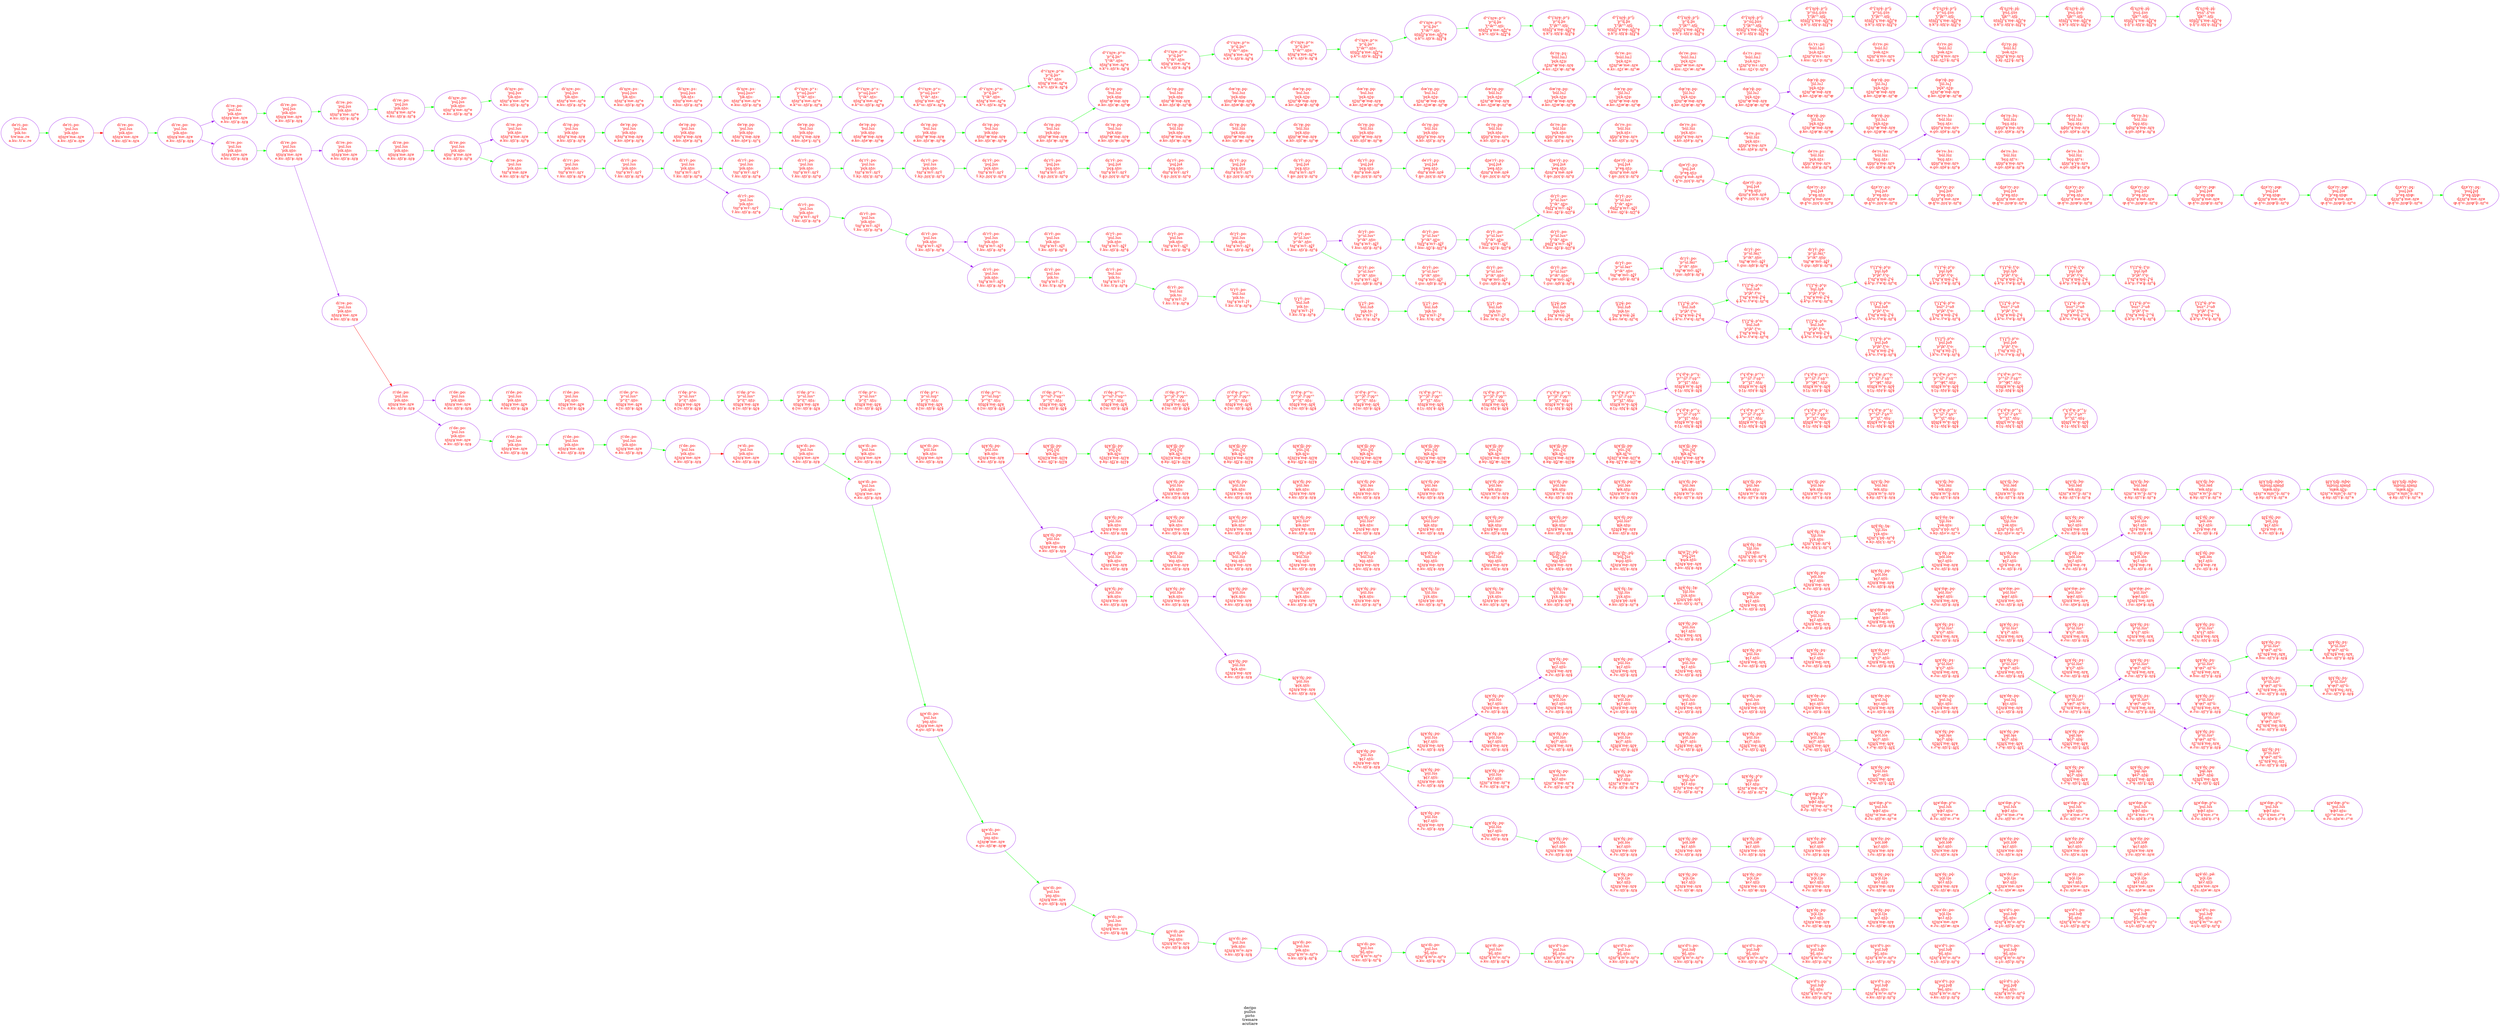 digraph " We display the history of a word" {
label = "deripo
pullus
picto
tremare
acutiare" 
graph[rankdir="LR"];
node [style="filled", fillcolor = "white"];
edge [style="solid", color="purple"];
0 [label="dɪ'r̟̟ʏ̃:.p̪o̥:
'pʷu̥l.lʉʐʷ
'pʷɪkʷ.n͜to̥:
tn͜r̥ʰæ̥'mʊ̃:.n̼͜l̥̟̟ʏ̃
ʏ̃.ɡɯ̥:.n͜dɪ'ḁ̈:.n͜rʰḁ̈", fillcolor= white, color="purple",  fontcolor="red"];
1 [label="dɨ'n͜re:.pɤ:
'pɯl̥.l̥ɯsʷ
't̼ɨk.n͜tɤ:
n͜tn͜rʰḁ'me:.n͜rʰe
e.kɯ:.n͜tɨ'ḁ:.n͜rʰḁ", fillcolor= white, color="purple",  fontcolor="red"];
2 [label="dɜ̥'rɘ̥:.pɨ̥:
'bɯ̃l.lɨɺ
'pək.ɳ͜ʈɘ:
ɳ͜ʈn͜rʰä̞̥'mɘ̥:.n͜rɘ̥
ɘ̥̃.kɨ̥̃:.ɳ͜ʈɜ̥̃'ä̞̥̃:.n͜rʰä̞̥̃", fillcolor= white, color="purple",  fontcolor="red"];
3 [label="de'rɘ:.bɤ:
'bũl.lũz
'bɛ̞ɡ.n͜tɤ:
n̼͜t̼n͜rʰḁ'mɵ̥:.n͜rɘ
ɵ.ɡõ:.n͜tẽ'ḁ:.n͜rʰḁ", fillcolor= white, color="purple",  fontcolor="red"];
4 [label="ri'de:.pʷo:
'pʷul.lusʷ
'pʷiʈʷ.n͜to:
n͜tn̼͜r̟̟ḁ'me:.n̼͜r̟̟e
e.ʈu:.n͜ti'ḁ:.n̼͜r̟̟ḁ", fillcolor= white, color="purple",  fontcolor="red"];
5 [label="di're:.po:
'pul̥.l̥us
'pik.n͜to:
n͜tn͜rʰḁ'me:.n͜rʰe
e.ku:.n͜ti'ḁ:.n͜rʰḁ", fillcolor= white, color="purple",  fontcolor="red"];
6 [label="n̪͜r̟e'di:.po:
'pul.lus
'pɨɡ.n͜tu:
ɳ͜ʈn͜rḁ'me:.n͜re
e.ɡu:.n͜ti'ḁ:.n͜rḁ", fillcolor= white, color="purple",  fontcolor="red"];
7 [label="t̟ʰi̥'r̥̟ʰʉ̝̃:.pʰɵ:
'buzʷ.lʷuð
'pʰi̥kʰ.t̟ʰɵ:
t̟ʰn͜r̥ʰḁ'mʉ̝̃:.l̥̟ʷʰʉ̝̃
ʉ̝̃.kʰu̥:.tʰɵ'ä̹̥:.n͜rʰä̹̥", fillcolor= white, color="purple",  fontcolor="red"];
8 [label="n̪͜r̟e̥'di̥:.po̥:
'pũl.lũs
'ʙ̥ɨk.n͜tu:
ɳ͜ʈn͜rḁ'me̥:.n͜re̥
e.ku:.n͜ti'ḁ:.n͜rḁ", fillcolor= white, color="purple",  fontcolor="red"];
9 [label="dɪ'r̟̟ʏ̃:.po:
'pʷul.lusʷ
't̼ʷɪkʷ.n̠͜ʈ̟o:
dn̠͜ɽ̊r̥̟ʰḁ'mʏ̃:.n̼͜l̥̟̟ʏ̃
ʏ̃.kɯ:.n̠͜ʈ̟ɪ'ḁ̈:.n̠͜ɽr̟ʰḁ̈", fillcolor= white, color="purple",  fontcolor="red"];
10 [label="n̪͜r̟e̥'di̥:.põ̥:
'bũl.lũz
'ʙiɡ.n͜tũ:
ɳ͜ʈn͜rḁ'me̥:.n͜re̥
e.ku:.n͜ti'ḁ:.n͜rḁ", fillcolor= white, color="purple",  fontcolor="red"];
11 [label="ɖ͜ʐe'ry:.pœ̞̥:
'pul̥.l̥uɬ
'pʰeʀ̥̟.n͜tœ̞̥:
ɖ͜ʐn͜rʰḁ'mø:.n͜rø
œ̞̥.ʀ̟ʰo:.ɲ͜cœ̞̥'ɑ̥̃:.n͜rʰɑ̥", fillcolor= white, color="purple",  fontcolor="red"];
12 [label="n̪͜r̟e̥'dɛ̞̥:.pɵ̥:
'pʊ̃l.lʊ̃s
'ʙ̥ɛ̞ʡʰ.n͜tʊ̃:
ɳ͜ʈn̪͜r̟ɛ̞̥̃'me̥:.n̪͜r̟e̥
ɤ.ʡʰʉ̝:.n͜ti'ɛ̞̥̃:.n̪͜r̟ɛ̞̥̃", fillcolor= white, color="purple",  fontcolor="red"];
13 [label="tʰi̥'r̥ʰʉ̝̃:.pʰo̥:
'pu̥l.lu̥ð
'pʰi̥kʰ.tʰo̥:
t̟ʰn͜r̥ʰḁ'm̥ʉ̝̃:.l̥̟ʰʉ̝̃
ʉ̝̃.kʰu̥:.tʰø'ɶ̥:.n͜rʰɶ̥", fillcolor= white, color="purple",  fontcolor="red"];
14 [label="dɛ'rø̥:.po̥:
'bul.luz
'pɛ̞k.n͜to̥:
n͜tn͜rʰæ̥'mø̥:.n͜re̥
ø.ko:.n͜tɛ'æ̥:.n͜rʰæ̥", fillcolor= white, color="purple",  fontcolor="red"];
15 [label="t̟i'r̥̟ʏ̃:.po:
'bul.luð
'pik.t̟o:
t̟n͜r̥ʰḁ'mʏ̃:.l̥̟ʏ̃
ʏ̃.ku:.ti'ḁ:.n͜rʰḁ", fillcolor= white, color="purple",  fontcolor="red"];
16 [label="di'rʏ̃:.po:
'pul.lus
'pik.n͜to:
tn͜rʰḁ'mʏ̃:.n͜rʏ̃
ʏ̃.ku:.n͜ti'ḁ:.n͜rʰḁ", fillcolor= white, color="purple",  fontcolor="red"];
17 [label="n̪͜r̟ɘ̥'ɳ͜ɖɨ̥:.m͜bo̥:
'm͜bũn͜l.n͜lʉ̃n͜d
'm͜ʙɨk.n̠͜ʈ̟u̥:
ɳ͜ʈn͜rʷa'm͜mʷɘ̥̃:.n͜rʷɘ̥
e̥.ku̥:.n͜tʰi'ḁ̈̃:.n͜rʷa", fillcolor= white, color="purple",  fontcolor="red"];
18 [label="de'rø̥:.po̥:
'bul.luz
'pik.n͜to̥:
n͜tn͜rʰɛ̞̥'mø̥:.n͜rø̥
ø.ko:.n͜te'ɛ̞̥:.n͜rʰɛ̞̥", fillcolor= white, color="purple",  fontcolor="red"];
19 [label="n̪͜r̟e̥'dɛ̞̥:.po̥:
'põl.lõs
'ʙ̥ɛ̞ʡ.n͜tũ:
ɳ͜ʈn͜rḁ̃'me̥:.n͜re̥
e.ʡu:.n͜ti'ḁ̈:.n͜rḁ̈", fillcolor= white, color="purple",  fontcolor="red"];
20 [label="ɖ͜ʐe'ry:.pɛ̞̥:
'pɯl̥.l̥uɬ
'pʰeʀ̥̟.n͜tœ̞̥:
ɖ͜ʐn͜rʰḁ'mø:.n͜rø
œ̞̥.ʀ̟ʰo:.ɲ͜cœ̞̥'ɑ̥̃:.n͜rʰɑ", fillcolor= white, color="purple",  fontcolor="red"];
21 [label="ɖ͜ʐe'ry:.pɔ̞:
'pul̥.l̥uɬ
'pʰeʀ̥̟.n͜tɔ̞:
ɖ͜ʐn͜rʰḁ'mø:.n͜rø
œ̞.ʀ̥̟ʰo:.ɲ͜cœ̞'ɑ̥:.n͜rʰɑ̥", fillcolor= white, color="purple",  fontcolor="red"];
22 [label="de'rɘ:.bɤ:
'bũl.lũz
'bɛ̞ɡ.n͜tʰɤ:
n̼͜t̼n͜rʰḁ'ⱱ̟ɵ̥:.n͜rɘ
ɵ.ɡõ:.n͜tẽ'ḁ:.n͜rʰḁ", fillcolor= white, color="purple",  fontcolor="red"];
23 [label="rʰɛ̞̥'dʰe:.pʷʰɘ:
'pʷʰʌ̞̃lʰ.lʰʌ̞n̥ʷʰ
'pʷʰœ̞̥ʈʷ.n͜tɔ̞̥:
n͜tn̼͜r̟̟ḁ̃'mʰe̥:.n̼͜r̟̟ẽ̥
ɘ̥.ʈʌ̞̥:.n͜tə̥'ḁ̃:.n̼͜r̟̟ḁ̃", fillcolor= white, color="purple",  fontcolor="red"];
24 [label="dœ̥'rø̥̃:.po̥:
'l̟̟̟̟ũl.luɺ
'pɛ̞̥k.ɳ͜ʈɵ̥:
ɳ͜ʈn͜rʰæ̥'mø̥̃:.n͜re̥
ø̥.ko:.ɳ͜ʈœ̥'æ̥:.n͜rʰæ̥", fillcolor= white, color="purple",  fontcolor="red"];
25 [label="rʰɛ̞̥'dʰe̥:.pʷʰʌ̞̥:
'pʷʰʌ̞̃lʰ.lʰʌ̞n̥ʷʰ
'pʷʰɛ̞̥ʈʷ.n͜tʌ̞̥:
n̪͜t̟n̼͜r̟̟ḁ̃'mʰe̥:.n̼͜r̟̟ẽ̥
e̥.ʈʌ̞̥:.n͜tɛ̞̥'ḁ̃:.n̼͜r̟̟ḁ̃", fillcolor= white, color="purple",  fontcolor="red"];
26 [label="tʰi̥'r̥ʰʉ̝̃:.pʰo̥:
'bu̥l.lu̥ð
'pʰi̥kʰ.tʰo̥:
t̟ʰn͜r̥ʰḁ'mʉ̝̃:.l̥̟ʰʉ̝̃
ʉ̝̃.kʰu̥:.tʰø'ɶ̥:.n͜rʰɶ̥", fillcolor= white, color="purple",  fontcolor="red"];
27 [label="n̪͜r̟ə'dʰi:.pʊ:
'pul.luθ̼
'ɬ̟̟̟̟ɨʟ̝̊.n͜tu:
ɳ͜ʈn͜rʰä̞̥'mʰə:.n͜rʰə
ə.ku:.n͜ti'ɞ̝̥:.n͜rʰɞ̝̥", fillcolor= white, color="purple",  fontcolor="red"];
28 [label="n̪͜r̟e̥'dɛ̞̥:.pɤ̥:
'pũl.lũs
'ʙ̥ɛ̞ʡ.n͜tũ:
ɳ͜ʈn͜rḁ̃'me̥:.n͜re̥
e.ʡɯ:.n͜ti'ḁ̈̃:.n͜rḁ̈̃", fillcolor= white, color="purple",  fontcolor="red"];
29 [label="dɨ'n͜re:.pɤ:
'pɯl̥.l̥ɯs
't̼ɨk.n͜tɤ:
n͜tn͜rʰḁ'me:.n͜rʰe
e.kɯ:.n͜tɨ'ḁ:.n͜rʰḁ", fillcolor= white, color="purple",  fontcolor="red"];
30 [label="ri'de̥:.pʷʰɤ:
'pʷʰul.lun̥ʷ
'pʷʰiʈʷ.n͜tʌ̞:
n͜tn̼͜r̟̟ḁ̃'me̥:.n̼͜r̟̟e̥
e̥.ʈɯ:.n͜ti'ḁ̃:.n̼͜r̟̟ḁ̃", fillcolor= white, color="purple",  fontcolor="red"];
31 [label="dɨ'n͜re:.pɤ:
'pɯl̥.l̥ɯs
't̼ɨk.n͜tɤ:
n͜tn͜rʰḁ'me:.n͜rʰe
e.kɯ:.n͜tɨ'ḁ:.n͜rʰḁ", fillcolor= white, color="purple",  fontcolor="red"];
32 [label="dɜ'rɘ:.pɨ:
'bɯ̃l.lɨɺ
'pək.ɳ͜ʈɘ:
ɳ͜ʈn͜rʰä̞'mɘ:.n͜rɘ
ɘ.kɨ:.ɳ͜ʈɜ'ä̞:.n͜rʰä̞", fillcolor= white, color="purple",  fontcolor="red"];
33 [label="ti'r̥ʏ̃:.po:
'bul.luz
'pik.to:
tn͜r̥ʰḁ'mʏ̃:.l̥ʏ̃
ʏ̃.ku:.ti'ḁ:.n͜rʰḁ", fillcolor= white, color="purple",  fontcolor="red"];
34 [label="n̪͜r̟e̥'dɛ̞̥:.po̥:
'põl.lõs
'ʙ̥ɛ̞ʡ.n͜tõ:
ɳ͜ʈn͜rḁ'me̥:.n͜re̥
e.ʡu:.n͜ti'ḁ:.n͜rḁ", fillcolor= white, color="purple",  fontcolor="red"];
35 [label="dɛ'rɵ̥:.po̥:
'bũl.lũz
'pɛ̞k.n͜to̥:
n̼͜t̼n͜rʰḁ'mɵ̥:.n͜rɘ̥
ɵ.kõ:.n͜tɛ̃'ḁ:.n͜rʰḁ", fillcolor= white, color="purple",  fontcolor="red"];
36 [label="ɖ͜ʐe'ry:.pɛ̞̥:
'pɯl̥̟̟.l̥̟̟uɬ̟̟
'pʰeʀ̥̟.n̼͜t̼œ̞̥:
ɖ͜ʐn͜rʰḁ'mø:.n͜rø
œ̞̥.ʀ̟ʰo:.ɲ͜cœ̞̥'ɑ̥̃:.n͜rʰɑ", fillcolor= white, color="purple",  fontcolor="red"];
37 [label="d͜ze'rʏ̃:.pɔ̞:
'pul̥.l̥uɬ
'peʀ̥̟.n͜tɔ̞:
d͜zn͜rʰḁ'mø̃:.n͜rø̃
ʏ̃.ʀ̥̟o:.ɲ͜cɛ̞'ɑ̥:.n͜rʰɑ̥", fillcolor= white, color="purple",  fontcolor="red"];
38 [label="n̪͜r̟ø̥'dœ̞̥:.po̥:
'pũl.lũsʰ
'ʙ̥œ̞ʡ.n͜tũ:
ɳ͜ʈn͜rḁ̃'me̥:.n͜re̥
e.ʡɯ:.n͜ti'ḁ̈̃:.n͜rḁ̈̃", fillcolor= white, color="purple",  fontcolor="red"];
39 [label="dœ'rø̥:.po̥:
'bul.luz
'pɛ̞k.n͜tɵ̥:
n͜tn͜rʰæ̥̃'mø̥:.n͜re̥
ø.ko:.n͜tœ'æ̥̃:.n͜rʰæ̥̃", fillcolor= white, color="purple",  fontcolor="red"];
40 [label="dɛ̞'rʏ̃:.po:
'pul̥.l̥uɬ
'pɛ̞ʀ̥̟.n͜to:
tn͜rʰḁ'mʏ̃:.n͜rʏ̃
ʏ̃.ʀ̥̟ɔ̞:.ɲ͜cɛ̞'ɑ̥:.n͜rʰɑ̥", fillcolor= white, color="purple",  fontcolor="red"];
41 [label="dɜ'rɘ:.pɨ:
'bɯ̃l.lɨɺ
'pək.ɳ͜ʈɘ:
ɳ͜ʈn͜rʰä̞'mɘ:.n͜rɘ
ɘ̃.kɨ̃:.ɳ͜ʈɜ̃'ä̞̃:.n͜rʰä̞̃", fillcolor= white, color="purple",  fontcolor="red"];
42 [label="dɨ̥̃'ɳ͜ɽrẽ̥:.pɨ̥̃:
'pũʎ̥.ʎ̥ũs
't̼ɨ̥̃kʷʰ.n͜tɨ̥̃:
n͜tn̠͜ɽ̊r̥̟ʰɛ̞̥'me̥:.n̠͜ɽ̊r̥̟ʰe̥
ɘ̥.kʷɨ̥:.n͜tɨ̥'ə̥:.n̠͜ɽ̊r̥̟ʰə̥", fillcolor= white, color="purple",  fontcolor="red"];
43 [label="dœ̥'rø̥̃:.po̥:
'l̟̟̟̟ũl.luɺ̟
'pɛ̞̥kʰ.ɳ͜ʈɵ̥:
ɳ͜ʈn͜rʰæ̥'mø̥̃:.n͜re̥
ø̥.ko:.ɳ͜ʈœ̥'æ̥:.n͜rʰæ̥", fillcolor= white, color="purple",  fontcolor="red"];
44 [label="dɛ̞'rʏ̃:.pɔ̞:
'pul̥.l̥uɬ
'pɛ̞ʀ̥̟.n͜tɔ̞:
dn͜rʰḁ'mø̃:.n͜rø̃
ʏ̃.ʀ̥̟o:.ɲ͜cɛ̞'ɑ̥:.n͜rʰɑ̥", fillcolor= white, color="purple",  fontcolor="red"];
45 [label="t̟ʰi̥'r̥̟ʰʉ̝̃:.pʰo:
'buzʷ.lʷuð
'pʰi̥kʰ.t̟ʰo:
t̟ʰn͜r̥ʰḁ'mʉ̝̃:.l̥̟ʰʉ̝̃
ʉ̝̃.kʰu:.tʰɵ'ä̹̥:.n͜rʰä̹̥", fillcolor= white, color="purple",  fontcolor="red"];
46 [label="n̪͜r̟ø'dœ̞:.p̪ʰu:
'pul.lus
'ʙ̥œ̞̃ʡ.n͜tu:
ɳ͜ʈrʷɶ'mø:.rʷø
ø̃.ʡu:.n͜tỹ'ɶ:.rʷɶ", fillcolor= white, color="purple",  fontcolor="red"];
47 [label="n̪͜r̟ẽ'dɛ̃:.pø̃:
'pɔ̞̃l.lɔ̞̃s
'ʙ̥ɛ̃ʡ.n͜tɔ̞̃:
ɳ͜ʈn͜ra'me:.n͜re
e.ʡ̬u:.n͜te'æ:.n͜ra", fillcolor= white, color="purple",  fontcolor="red"];
48 [label="n̪͜r̟ø'dœ̞:.p̪ʰu:
'pul.lus
'ʙ̥œ̞̃ʡ.n͜tu:
ɳ͜ʈrʷä̹'mɵ:.rʷɵ
ɵ̃.ʡu:.n͜tʉ̃'ä̹:.rʷä̹", fillcolor= white, color="purple",  fontcolor="red"];
49 [label="n̪͜r̟ə'di:.po:
'pul.lus
'ɬ̟̟̟̟ɨʟ̝̊.n͜tu:
ɳ͜ʈn͜rʰä̞̥'mʰə:.n͜rʰə
ə.ku:.n͜ti'ä̞̥:.n͜rʰä̞̥", fillcolor= white, color="purple",  fontcolor="red"];
50 [label="dœ'rø̥:.po̥:
'bul.luz
'pɛ̞k.ɳ͜ʈɵ̥:
ɳ͜ʈn͜rʰæ̥̃'mø̥:.n͜re̥
ø.ko:.ɳ͜ʈœ'æ̥̃:.n͜rʰæ̥̃", fillcolor= white, color="purple",  fontcolor="red"];
51 [label="n̪͜r̟e̥'dy̥:.põ̥:
'bũl.lũz
'ʙi̥ɡ.n͜tũ:
ɳ͜ʈn͜rḁ'me̥:.n͜re̥
e̥.ku:.n͜ti̥'ḁ:.n͜rḁ", fillcolor= white, color="purple",  fontcolor="red"];
52 [label="dɨ'n͜re:.po:
'pul̥.l̥us
't̼ɨk.n͜to:
n͜tn͜rʰḁ'me:.n͜rʰe
e.ku:.n͜tɨ'ḁ:.n͜rʰḁ", fillcolor= white, color="purple",  fontcolor="red"];
53 [label="di'rø:.po:
'pul.lus
'pik.n͜to:
n͜tn͜rʰḁ'mø:.n͜rø
ø.ku:.n͜ti'ḁ:.n͜rʰḁ", fillcolor= white, color="purple",  fontcolor="red"];
54 [label="n̪͜r̟ɛ̞̥̃'dɛ̞̥̃:.po̥:
'põl.lõs
'ʙ̥ɛ̞ʡ.n͜tũ:
ɳ͜ʈrḁ̃'mø̥:.rø̥
e.ʡu:.n͜ti'ḁ̈:.rḁ̈", fillcolor= white, color="purple",  fontcolor="red"];
55 [label="dɪ'r̟̟ʏ̃:.po:
'pʷul.luzʷ
'pʷɪkʷ.n͜to:
tn͜r̥ʰæ̥'mʊ̃:.n̼͜l̥̟̟ʏ̃
ʏ̃.ɡɯ:.n͜dɪ'ḁ̈:.n͜rʰḁ̈", fillcolor= white, color="purple",  fontcolor="red"];
56 [label="di're:.po:
'pul̥.l̥us
'pik.n͜to:
n͜tn͜rḁ'me:.n͜re
e.ku:.n͜ti'ḁ:.n͜rḁ", fillcolor= white, color="purple",  fontcolor="red"];
57 [label="ri'dʰe̥:.pʷʰɤ:
'pʷʰɔ̞lʰ.lʰɔ̞n̥ʷʰ
'pʷʰiʈʷ.n͜tʌ̞:
n͜tn̼͜r̟̟ḁ̃'me̥:.n̼͜r̟̟ẽ̥
e̥.ʈɯ:.n͜ti'ḁ̃:.n̼͜r̟̟ḁ̃", fillcolor= white, color="purple",  fontcolor="red"];
58 [label="n̪͜r̟ɘ'di:.po:
'pul.lus
'pɨk.n͜tu:
ɳ͜ʈn͜rʰä̞̥'mʰɘ:.n͜rʰɘ
ɘ.ku:.n͜ti'ä̞̥:.n͜rʰä̞̥", fillcolor= white, color="purple",  fontcolor="red"];
59 [label="n̪͜r̟e̥'dɛ̞̥:.po̥:
'pũl.lũs
'ʙ̥ɛ̞k.n͜tu:
ɳ͜ʈn͜rḁ'me̥:.n͜re̥
e.ku:.n͜ti'ḁ:.n͜rḁ", fillcolor= white, color="purple",  fontcolor="red"];
60 [label="dʷɨ'n͜re:.pʷɤ:
'pʷɯl̥.l̥ɯsʷ
't̼ʷɨkʷ.n͜tɤ:
n͜tn͜r̥ʰḁ'me:.n͜r̥ʰe
e.kʷɯ:.n͜tɨ'a:.n͜r̥ʰḁ", fillcolor= white, color="purple",  fontcolor="red"];
61 [label="n̪͜r̟e̥'dɛ̞̥:.po̥:
'põl.lõs
'ʙ̥ɛ̞ʡ.n͜tũ:
ɳ͜ʈn͜rḁ̃'mø̥:.n͜rø̥
e.ʡu:.n͜ti'ḁ̈:.n͜rḁ̈", fillcolor= white, color="purple",  fontcolor="red"];
62 [label="di'n͜re:.po:
'pul̥.l̥us
'pik.n͜to:
n͜tn͜rʰḁ'me:.n͜rʰe
e.ku:.n͜ti'ḁ:.n͜rʰḁ", fillcolor= white, color="purple",  fontcolor="red"];
63 [label="dɪ'r̟̟ʏ̃:.pɔ̞:
'pʷul.lusʷ
't̼ʷɪkʷ.n̠͜ʈ̟o:
dn̠͜ɽ̊r̥̟ʰḁ'mʏ̃:.n̼͜l̥̟̟ʏ̃
ʏ̃.kɯ:.n̠͜ʈ̟ɪ'ḁ̈:.n̠͜ɽr̟ʰḁ̈", fillcolor= white, color="purple",  fontcolor="red"];
64 [label="de'rø̥:.po̥:
'pul.lus
'pik.n͜to̥:
n͜tn͜rʰḁ'mø̥:.n͜rø̥
ø.ko:.n͜te'ḁ:.n͜rʰḁ", fillcolor= white, color="purple",  fontcolor="red"];
65 [label="d͜ze'rỹ:.pɔ̞:
'pul̥.l̥uɬ
'peʀ̥̟.n͜tɔ̞:
d͜zn͜rʰḁ'mø̃:.n͜rø̃
ʏ̃.ʀ̥̟o:.ɲ͜cɛ̞'ɑ̥:.n͜rʰɑ̥", fillcolor= white, color="purple",  fontcolor="red"];
66 [label="di'n͜re:.po:
'pul̥.l̥us
't̼ik.n͜to:
n͜tn͜rʰḁ'me:.n͜rʰe
e.ku:.n͜ti'ḁ:.n͜rʰḁ", fillcolor= white, color="purple",  fontcolor="red"];
67 [label="n̪͜r̟e̥'di̥:.po̥:
'pũl.lũsʰ
'ʙ̥ik.n͜tu:
ɳ͜ʈn͜rḁ'ʙe̥:.n͜re̥
e.ku:.n͜ti'ḁ:.n͜rḁ", fillcolor= white, color="purple",  fontcolor="red"];
68 [label="d͜ze'rỹ:.pɔ̞:
'pul̥.l̥uɬ
'pʰeʀ̥̟.n͜tɔ̞:
d͜zn͜rʰḁ'mø̃:.n͜rø̃
œ̞̃.ʀ̥̟ʰo:.ɲ͜cɛ̞'ɑ̥:.n͜rʰɑ̥", fillcolor= white, color="purple",  fontcolor="red"];
69 [label="n̪͜r̟e̥'dɛ̞̥:.po̥:
'pũl.lũs
'ʙ̥ɛ̞k.n͜tũ:
ɳ͜ʈn͜rḁ'me̥:.n͜re̥
e.ku:.n͜ti'ḁ:.n͜rḁ", fillcolor= white, color="purple",  fontcolor="red"];
70 [label="n̪͜r̟e̥'ɖ̟i̥:.po̥:
'pũɭ̟.ɭ̟ũʃ
'ʙ̥ik.n̠͜ʈ̟u:
ɳ͜ʈn̠͜ɽr̟ḁ'me̥:.n̠͜ɽr̟e̥
e̥.ku̥:.n̠͜ʈ̟i̥'ḁ:.n̠͜ɽr̟ḁ", fillcolor= white, color="purple",  fontcolor="red"];
71 [label="n̪͜r̟e̥'dɛ̞̥:.pɤ̥:
'pʰũl.lũsʰ
'ʙ̥ʰɛ̞ʡʰ.n͜tũ:
ɳ͜ʈn͜rḁ̃'me̥:.n͜re̥
e.ʡɯ:.n͜ti'ḁ̈̃:.n͜rḁ̈̃", fillcolor= white, color="purple",  fontcolor="red"];
72 [label="di'rø:.po:
'pul.lus
'pik.n͜to:
n͜tn͜rḁ'mø:.n͜rø
ø.ku:.n͜ti'ḁ:.n͜rḁ", fillcolor= white, color="purple",  fontcolor="red"];
73 [label="dɨ̥̃'ɳ͜ɽrẽ̥:.pɨ̥̃:
'puʎ̥ʰ.ʎ̥ʰus
't̼ɨ̥̃kʷʰ.n͜tɨ̥̃:
n͜tn̠͜ɽ̊r̥̟ʰɛ̞̥'me̥:.n̠͜ɽ̊r̥̟ʰe̥
ɘ̥.ŋ̊ʷɨ̥:.n͜tɨ̥'ə̥:.n̠͜ɽ̊r̥̟ʰə̥", fillcolor= white, color="purple",  fontcolor="red"];
74 [label="dɛ're̥:.pɤ̥:
'bɯ̃l.lɯɺ
'pɛ̞k.ɳ͜ʈɘ̥:
ɳ͜ʈn͜rʰæ̥'me̥:.n͜re̥
e.kɤ:.ɳ͜ʈɛ'æ̥:.n͜rʰæ̥", fillcolor= white, color="purple",  fontcolor="red"];
75 [label="de̥'rɘ̥:.bɤ̥:
'bũl.lũz
'bɛ̞̥ɡ.n͜tɤ̥:
n̼͜t̼n͜rʰḁ'mɵ̥:.n͜rɘ̥
ɵ̥.ɡõ:.n͜tẽ'ḁ:.n͜rʰḁ", fillcolor= white, color="purple",  fontcolor="red"];
76 [label="dœ̥'rø̥̃:.po̥:
'l̟̟̟̟ũl.luɺ
'pɛ̞̥k.ɳ͜ʈɵ̥:
ɳ͜ʈn͜rʰæ̥'mø̥̃:.n͜re̥
ø̥.ko:.ɳ͜ʈœ̥'æ̥:.n͜rʰæ̥", fillcolor= white, color="purple",  fontcolor="red"];
77 [label="dœ̥'rø̥̃:.po̥:
'l̟̟̟̟ũl.luɺ̟
'pɛ̞̥k.ɳ͜ʈɵ̥:
ɳ͜ʈn͜rʰæ̥'mø̥̃:.n͜re̥
ø̥.ko:.ɳ͜ʈœ̥'æ̥:.n͜rʰæ̥", fillcolor= white, color="purple",  fontcolor="red"];
78 [label="t̟i̥'r̥̟ʉ̝̃:.po:
'bul.luð
'pi̥k.t̟o:
t̟n͜r̥ʰḁ'mʉ̝̃:.l̥̟ʉ̝̃
ʉ̝̃.ku:.tø'ɶ̥:.n͜rʰɶ̥", fillcolor= white, color="purple",  fontcolor="red"];
79 [label="dœ'rø̥:.po̥:
'bul.luz
'pɛ̞k.ɳ͜ʈɵ̥:
ɳ͜ʈn͜rʰæ̥'mø̥:.n͜re̥
ø.ko:.ɳ͜ʈœ'æ̥:.n͜rʰæ̥", fillcolor= white, color="purple",  fontcolor="red"];
80 [label="n̪͜r̟ø̥'ɖ̟i̥:.po̥:
'pũʟ.ɭ̟ũʃ
'ʙ̥i̥k.n̠͜ʈ̟u:
ɳ͜ʈn̠͜ɽr̟ḁ'mø̥:.n̠͜ɽr̟ø̥
ø̥.kʊ̥:.n̠͜ʈ̟ɪ̥'æ̥:.n̠͜ɽr̟æ̥", fillcolor= white, color="purple",  fontcolor="red"];
81 [label="n̪͜r̟e̥'dɛ̞̥:.pɤ̥:
'pũl.lũs
'ʙ̥ɛ̞ʡ.n͜tũ:
ɳ͜ʈn͜rḁ̃'me̥:.n͜re̥
e.ʡɯ:.n͜ti'ḁ̈̃:.n͜rḁ̈̃", fillcolor= white, color="purple",  fontcolor="red"];
82 [label="d͜ze'ry:.pɔ̞:
'pul̥.l̥uɬ
'pʰeʀ̥̟.n͜tɔ̞:
d͜zn͜rʰḁ'mø:.n͜rø
œ̞.ʀ̥̟ʰo:.ɲ͜cɛ̞'ɑ̥:.n͜rʰɑ̥", fillcolor= white, color="purple",  fontcolor="red"];
83 [label="n̪͜r̟ə'dʰi:.pɔ̞:
'pul̥.l̥uθ̼
'ɬ̟̟̟̟ʉʟ̝̊.n͜tu:
ɳ͜ʈn͜rʰä̞̥'mʰə:.n͜rʰə
ə.ku:.n͜ti'ɞ̝̥:.n͜rʰɞ̝̥", fillcolor= white, color="purple",  fontcolor="red"];
84 [label="tʰi̥'r̥ʰʉ̝̃:.pʰo̥:
'pu̥l.lu̥ð
'pʰi̥kʰ.tʰo̥:
t̟ʰn͜r̥ʰḁ'm̥ʉ̝̃:.l̥̟ʰʉ̝̃
ʉ̝̃.kʰu̥:.tʰø'ä̹̥:.n͜rʰä̹̥", fillcolor= white, color="purple",  fontcolor="red"];
85 [label="t̟ʰi̥'r̥̟ʰʉ̝̃:.pʰo:
'bul.luð
'pʰi̥kʰ.t̟ʰo:
t̟ʰn͜r̥ʰḁ'mʉ̝̃:.l̥̟ʰʉ̝̃
ʉ̝̃.kʰu:.tʰɵ'ä̹̥:.n͜rʰä̹̥", fillcolor= white, color="purple",  fontcolor="red"];
86 [label="de̥'rɘ̥:.bɤ̥:
'bũl.lũz
'bɛ̞̥ɡ.n͜tɤ̥:
n̼͜d̼n͜r̥ʰḁ'mɵ̥:.n͜r̥ɘ̥
ɵ̥.ɡõ:.n͜tẽ'ḁ:.n͜r̥ʰḁ", fillcolor= white, color="purple",  fontcolor="red"];
87 [label="n̪͜r̟e̥'dɛ̞̥:.pɤ̥:
'pʰũl.lũsʰ
'ʙ̥ʰɛ̞ʡʰ.n͜tũ:
ɳ͜ʈn͜rḁ̃'me̥:.n͜re̥
e.ʡɯ:.n͜ti'ḁ̈̃:.n͜rḁ̈̃", fillcolor= white, color="purple",  fontcolor="red"];
88 [label="n̪͜r̟e̥'dɛ̞̥:.po̥:
'pũl.lũs
'ʙ̥ɛ̞ʡ.n͜tũ:
ɳ͜ʈn͜rḁ̃'me̥:.n͜re̥
e.ʡu:.n͜ti'ḁ̃:.n͜rḁ̃", fillcolor= white, color="purple",  fontcolor="red"];
89 [label="dʷɨ̥̃'n͜rẽ̥:.pʷɨ̥̃:
'pʷɨ̃l̥.l̥ɨ̃s
't̼ʷɨ̥̃kʷʰ.n͜tɨ̥̃:
n͜tn̠͜ɽ̊r̥̟ʰɛ̞̥'me̥:.n̠͜ɽ̊r̥̟ʰe̥
ɘ̥.kʷɨ̥:.n͜tɨ̥'ə̥:.n̠͜ɽ̊r̥̟ʰə̥", fillcolor= white, color="purple",  fontcolor="red"];
90 [label="n̪͜r̟e̥'dɛ̞̥:.pɤ̥:
'pʰũl.lũsʰ
'ʙ̥ʰœ̞ʡʰ.n͜tʰũ:
ɳ͜ʈʰn͜rḁ̃'me̥:.n͜re̥
ø.ʡɯ:.n͜tʰy'ḁ̈̃:.n͜rḁ̈̃", fillcolor= white, color="purple",  fontcolor="red"];
91 [label="n̪͜r̟ɘ̥'ɖi̥:.po̥:
'pũl.lʉ̃s
'ʙ̥ɨk.n͜tu̥:
ɳ͜ʈn͜rḁ'mʷɘ̥:.n͜rɘ̥
e̥.ku̥:.n͜tʰi'ḁ̈:.n͜rḁ", fillcolor= white, color="purple",  fontcolor="red"];
92 [label="n̪͜r̟ə̃'dʰi:.pɔ̞̃:
'pul̥.l̥uθ̼
'ɬ̟̟̟̟ʉʟ̝̊.n͜tu:
ɳ͜ʈn͜rʰä̞̥'mʰə̃:.n͜rʰə̃
ə.ku:.n͜ti'ɞ̝̥:.n͜rʰɞ̝̥", fillcolor= white, color="purple",  fontcolor="red"];
93 [label="r̟i'de:.po:
'pul.lus
'pik.n͜to:
n͜tn͜rḁ'me:.n͜re
e.ku:.n͜ti'ḁ:.n͜rḁ", fillcolor= white, color="purple",  fontcolor="red"];
94 [label="n̪͜r̟ɪ̥'dɛ̞̥:.pɤ̥:
'pʰũl.lũsʰ
'ʙ̥ʰœ̞ʡʰ.n͜tʰũ:
ɳ͜ʈʰn͜rḁ̃'mɪ̥:.n͜rɪ̥
ø.ʡɯ:.n͜tʰy'ḁ̈̃:.n͜rḁ̈̃", fillcolor= white, color="purple",  fontcolor="red"];
95 [label="n̪͜r̟ɘ̥'ɖi̥:.bo̥:
'bũl.lʉ̃z
'ʙɨk.n͜tu̥:
ɳ͜ʈn͜rḁ'mʷɘ̥̃:.n͜rɘ̥
e̥.ku̥:.n͜tʰi'ḁ̈̃:.n͜rḁ", fillcolor= white, color="purple",  fontcolor="red"];
96 [label="rʰɛ̞̥'dʰe̥:.pʷʰʌ̞̥:
'pʷʰʌ̞̃lʰ.lʰʌ̞̥n̥ʷʰ
'pʷʰɛ̞̥ʈʷ.n͜tʌ̞̥:
n̪͜t̟n̼͜r̟̟ḁ̃'mʰe̥:.n̼͜r̟̟ẽ̥
e̥.ʈʌ̞̥:.n͜tɛ̞̥'ḁ̃:.n̼͜r̟̟ḁ̃", fillcolor= white, color="purple",  fontcolor="red"];
97 [label="n̪͜r̟e̥'di̥:.po̥:
'pũl.lũsʰ
'ʙ̥ik.n͜tu:
ɳ͜ʈn͜rḁ̃'ʙe̥:.n͜re̥
e.ku:.n͜ti'ḁ:.n͜rḁ", fillcolor= white, color="purple",  fontcolor="red"];
98 [label="di'rʏ̃:.po:
'pul.lus
'pik.n͜to:
tn͜rʰḁ'mʏ̃:.n͜rʏ̃
ʏ̃.ku:.n͜ti'ḁ:.n͜rʰḁ", fillcolor= white, color="purple",  fontcolor="red"];
99 [label="n̪͜r̟e̥'dy̥:.põ̥:
'bõl.lõz
'ʙi̥ɡ.n͜tũ:
ɳ͜ʈn͜rḁ'me̥:.n͜re̥
e̥.ku:.n͜ti̥'ḁ:.n͜rḁ", fillcolor= white, color="purple",  fontcolor="red"];
100 [label="dʷɨ̥'n͜re̥:.pʷɨ̥:
'pʷɨl̥.l̥ɨs
't̼ʷɨ̥kʷʰ.n͜tɨ̥:
n͜tn̠͜ɽ̊r̥̟ʰḁ'me̥:.n̠͜ɽ̊r̥̟ʰe̥
ɘ̥.kʷɨ̥:.n͜tɨ̥'ḁ̈:.n̠͜ɽ̊r̥̟ʰḁ̈", fillcolor= white, color="purple",  fontcolor="red"];
101 [label="di'rʏ̃:.po:
'pul.lus
'pik.n͜to:
tn͜r̥ʰḁ'mʏ̃:.n͜l̥ʏ̃
ʏ̃.ku:.n͜ti'ḁ̈:.n͜rʰḁ̈", fillcolor= white, color="purple",  fontcolor="red"];
102 [label="d͜ze'rỹ:.pɔ̞:
'pul̥.l̥uɬ
'pʰeʀ̥̟.n͜tɔ̞:
d͜zn͜rʰḁ'mø̃:.n͜rø̃
ʏ̃.ʀ̥̟ʰo:.ɲ͜cɛ̞'ɑ̥:.n͜rʰɑ̥", fillcolor= white, color="purple",  fontcolor="red"];
103 [label="dʷɨ'n͜re:.pʷɤ:
'pʷɯl̥.l̥ɯsʷ
't̼ʷɨkʷ.n͜tɤ:
n͜tn͜r̥ʰḁ'me:.n͜r̥ʰe
e.kʷɯ:.n͜tɨ'ḁ:.n͜r̥ʰḁ", fillcolor= white, color="purple",  fontcolor="red"];
104 [label="t̟ʰi̥'r̥̟ʰʉ̝̃:.pʰo:
'bul.luð
'pʰi̥kʰ.t̟ʰo:
t̟ʰn͜r̥ʰḁ'mʉ̝̃:.l̥̟ʰʉ̝̃
ʉ̝̃.kʰu:.tʰɵ'ä̹̥:.n͜rʰä̹̥", fillcolor= white, color="purple",  fontcolor="red"];
105 [label="n̪͜r̟e̥'dɛ̞̥:.pɵ̥:
'pũl.lũs
'ʙ̥ɛ̞ʡʰ.n͜tũ:
ɳ͜ʈn̪͜r̟ɛ̞̥̃'me̥:.n̪͜r̟e̥
ɤ.ʡʰʉ:.n͜ti'ɛ̞̥̃:.n̪͜r̟ɛ̞̥̃", fillcolor= white, color="purple",  fontcolor="red"];
106 [label="n̪͜r̟e̥'dɛ̥:.po̥:
'pɔ̞̃l.lɔ̞̃s
'ʙ̥ɛʡ.n͜tɔ̞̃:
ɳ͜ʈn͜rḁ'me̥:.n͜re̥
e.ʡu:.n͜ti'æ̥:.n͜rḁ", fillcolor= white, color="purple",  fontcolor="red"];
107 [label="n̪͜r̟ø'dœ̞:.p̪ʰu:
'pul.lus
'ʙ̥œ̞̃ʡ.n͜tu:
ɳ͜ʈrʷɶ'mɵ:.rʷɵ
ɵ.ʡu:.n͜tʉ'ɶ:.rʷɶ", fillcolor= white, color="purple",  fontcolor="red"];
108 [label="tʰi̥'r̥ʰʉ̝̃:.t̟ʰo̥:
'pu̥l.lu̥ð
'pʰi̥kʰ.tʰo̥:
t̟ʰn͜r̥ʰḁ'm̥ʉ̝̃:.l̥̟ʰʉ̝̃
ʉ̝̃.kʰu̥:.tʰø'ä̹̥:.n͜rʰä̹̥", fillcolor= white, color="purple",  fontcolor="red"];
109 [label="rʰɛ̞̥'dʰe̥:.pʷʰʌ̞̥:
'pʷʰʌ̞̃lʰ.lʰʌ̞̥nʷʰ
'pʷʰɛ̞̥ʈʷ.n͜tʌ̞̥:
n̪͜t̟n̼͜r̟̟ḁ̃'mʰe̥:.n̼͜r̟̟ẽ̥
e̥.ʈʌ̞̥:.n͜tɛ̞̥'ḁ̃:.n̼͜r̟̟ḁ̃", fillcolor= white, color="purple",  fontcolor="red"];
110 [label="de'rɘ:.pɤ:
'bũl.lũz
'pɛ̞k.n͜tɤ:
n̼͜t̼n͜rʰḁ'mɵ̥:.n͜rɘ
ɵ.kõ:.n͜tẽ'ḁ:.n͜rʰḁ", fillcolor= white, color="purple",  fontcolor="red"];
111 [label="n̪͜r̟ə'dʰi:.pʊ:
'pul.luθ̼
'ɬ̟̟̟̟ɨʟ̝̊.n͜tu:
ɳ͜ʈn͜rʰä̞̥'mʰə:.n͜rʰə
ə.ʟ̥ũ:.n͜tĩ'ɞ̝̥:.n͜rʰɞ̝̥", fillcolor= white, color="purple",  fontcolor="red"];
112 [label="di'rʏ̃:.po:
'pul.lus
'pik.n͜to:
tn͜r̥ʰḁ'mʏ̃:.n͜l̥ʏ̃
ʏ̃.ku:.n͜ti'ḁ:.n͜rʰḁ", fillcolor= white, color="purple",  fontcolor="red"];
113 [label="dɛ'rø̥:.po̥:
'bul.luz
'pik.n͜to̥:
n͜tn͜rʰæ̥'mø̥:.n͜rø̥
ø.ko:.n͜tɛ'æ̥:.n͜rʰæ̥", fillcolor= white, color="purple",  fontcolor="red"];
114 [label="n̪͜r̟ɘ̥'ɖɨ̥:.bo̥:
'bũl.lʉ̃d
'ʙɨk.n͜tu̥:
ɳ͜ʈn͜rʷḁ'mʷɘ̥̃:.n͜rʷɘ̥
e̥.ku̥:.n͜tʰi'ḁ̈̃:.n͜rʷḁ", fillcolor= white, color="purple",  fontcolor="red"];
115 [label="dɪ'r̟̟ʏ̃:.p̪o:
'pʷul.lʉzʷ
'pʷɪkʷ.n͜to:
tn͜r̥ʰæ̥'mʊ̃:.n̼͜l̥̟̟ʏ̃
ʏ̃.ɡɯ:.n͜dɪ'ḁ̈:.n͜rʰḁ̈", fillcolor= white, color="purple",  fontcolor="red"];
116 [label="t̟i̥'r̥̟ʉ̝̃:.po:
'bul.luð
'pi̥k.t̟o:
t̟n͜r̥ʰḁ'mʉ̝̃:.l̥̟ʉ̝̃
ʉ̝̃.ku:.te'ɶ̥:.n͜rʰɶ̥", fillcolor= white, color="purple",  fontcolor="red"];
117 [label="n̪͜r̟ø'dœ̞:.po:
'pũl.lũsʰ
'ʙ̥œ̞ʡ.n͜tũ:
ɳ͜ʈn͜rḁ̃'me:.n͜re
i.ʡɯ:.n͜te'ḁ̈̃:.n͜rḁ̈̃", fillcolor= white, color="purple",  fontcolor="red"];
118 [label="n̪͜r̟e'di:.po:
'pul.lus
'ʙ̥ik.n͜tu:
ɳ͜ʈn͜rḁ'me:.n͜re
e.ku:.n͜ti'ḁ:.n͜rḁ", fillcolor= white, color="purple",  fontcolor="red"];
119 [label="dɛ'rø̥:.po̥:
'bul.luz
'pɛ̞k.n͜tɵ̥:
n͜tn͜rʰæ̥'mø̥:.n͜re̥
ø.ko:.n͜tɛ'æ̥:.n͜rʰæ̥", fillcolor= white, color="purple",  fontcolor="red"];
120 [label="n̪͜r̟e̥'dɛ̞̥:.pɤ̥:
'pʰũl.lũsʰ
'ʙ̥ʰɛ̞ʡ̬ʰ.n͜tũ:
ɳ͜ʈn͜rḁ̃'me̥:.n͜re̥
e.ʡʌ̞:.n͜tɛ̞'ḁ̈̃:.n͜rḁ̈̃", fillcolor= white, color="purple",  fontcolor="red"];
121 [label="n̪͜r̟e̥'dɛ̞̥:.pɵ̥:
'pʉ̝̃l.lʉ̝̃s
'ʙ̥ẽʡʰ.n͜tʉ̝̃:
ɳ͜ʈn̪͜r̟ɛ̞̥̃'me̥:.n̪͜r̟e̥
ɤ.ʡʰʉ̝̥:.n͜ti'ɛ̞̥̃:.n̪͜r̟ɛ̞̥̃", fillcolor= white, color="purple",  fontcolor="red"];
122 [label="n̪͜r̟e̥'dɛ̞̥:.p̪ʰo̥:
'pu̥l.lu̥s
'ʙ̥ɛ̞̃ʡ.n͜tu̥:
ɳ͜ʈn͜rʷḁ'me̥:.n͜rʷe̥
ẽ.ʡu̥:.n͜tĩ'ḁ:.n͜rʷḁ", fillcolor= white, color="purple",  fontcolor="red"];
123 [label="rʰɛ̞̥'dʰe̥:.pʷʰɘ̥:
'pʷʰʌ̞̃lʰ.lʰʌ̞n̥ʷʰ
'pʷʰœ̞̥ʈʷ.n͜tɔ̞̥:
n͜tn̼͜r̟̟ḁ̃'mʰe̥:.n̼͜r̟̟ẽ̥
ɘ̥.ʈʌ̞̥:.n͜tə̥'ḁ̃:.n̼͜r̟̟ḁ̃", fillcolor= white, color="purple",  fontcolor="red"];
124 [label="n̪͜r̟ə'dʰi:.pʊ:
'pul.luθ̼
'ɬ̟̟̟̟ɨʟ̝̊.n͜tu:
ɳ͜ʈn͜rʰä̞̥'mʰə:.n͜rʰə
ə.ku:.n͜ti'ä̞̥:.n͜rʰä̞̥", fillcolor= white, color="purple",  fontcolor="red"];
125 [label="rʰɛ̞̥'dʰe̥:.pʷʰʌ̞̥:
'pʷʰʌ̞̃lʰ.lʰʌ̞̥nʷʰ
'bʷʰɛ̞̥ʈʷ.n͜tʌ̞̥:
n̪͜t̟n̼͜r̟̟ḁ̃'mʰe̥:.n̼͜r̟̟ẽ̥
e̥.ʈʌ̞̥:.n͜tɛ̞̥'ḁ̃:.n̼͜r̟̟ḁ̃", fillcolor= white, color="purple",  fontcolor="red"];
126 [label="ri'de̥:.pʷʰɤ:
'pʷʰulʰ.lʰun̥ʷʰ
'pʷʰiʈʷ.n͜tʌ̞:
n͜tn̼͜r̟̟ḁ̃'me̥:.n̼͜r̟̟e̥
e̥.ʈɯ:.n͜ti'ḁ̃:.n̼͜r̟̟ḁ̃", fillcolor= white, color="purple",  fontcolor="red"];
127 [label="n̪͜r̟e̥'ɖ̟i̥:.po̥:
'pũɭ̟.ɭ̟ũʃ
'ʙ̥ik.n̠͜ʈ̟u:
ɳ͜ʈn̠͜ɽr̟ḁ'me̥:.n̠͜ɽr̟e̥
e.ku:.n̠͜ʈ̟i'ḁ:.n̠͜ɽr̟ḁ", fillcolor= white, color="purple",  fontcolor="red"];
128 [label="tʰi̥'r̥ʰʉ̝̃:.t̼ʰo̥:
'pu̥l.lu̥ð
'pʰi̥kʰ.tʰo̥:
t̼ʰn͜r̥ʰḁ'm̥ʉ̝̃:.l̥̟̟ʰʉ̝̃
ɵ̃.kʰu̥:.tʰø'ä̹̥:.n͜rʰä̹̥", fillcolor= white, color="purple",  fontcolor="red"];
129 [label="n̪͜r̟e̥'di̥:.po̥:
'pũl.lũsʰ
'ʙ̥i̥k.n͜tu̥:
ɳ͜ʈn̪͜r̟ḁ̃'ʙe̥:.n͜re̥
e.kɯ:.n͜tĩ'ḁ:.n͜rḁ", fillcolor= white, color="purple",  fontcolor="red"];
130 [label="n̪͜r̟e̥'dɛ̞̥:.pɤ̥:
'pʰũl.lũsʰ
'ʙ̥ʰœ̞ʡʰ.n͜tʰũ:
ɳ͜ʈʰn͜rḁ̃'me̥:.n͜re̥
ø.ʡɯ:.n͜tʰy'ḁ̈̃:.n͜rḁ̈̃", fillcolor= white, color="purple",  fontcolor="red"];
131 [label="dɪ'r̟̟ʏ̃:.p̪o:
'pʷul.lʉʐʷ
'pʷɪkʷ.n͜to:
tn͜r̥ʰæ̥'mʊ̃:.n̼͜l̥̟̟ʏ̃
ʏ̃.ɡɯ:.n͜dɪ'ḁ̈:.n͜rʰḁ̈", fillcolor= white, color="purple",  fontcolor="red"];
132 [label="n̪͜r̟e̥'di̥:.po̥:
'pũl.lũsʰ
'ʙ̥i̥k.n͜tu̥:
ɳ͜ʈn͜rḁ̃'ʙe̥:.n͜re̥
e.ku:.n͜ti'ḁ:.n͜rḁ", fillcolor= white, color="purple",  fontcolor="red"];
133 [label="di're:.po:
'pul.lus
'pik.n͜to:
n͜tn͜rḁ'me:.n͜re
e.ku:.n͜ti'ḁ:.n͜rḁ", fillcolor= white, color="purple",  fontcolor="red"];
134 [label="n̪͜r̟e̥'dɛ̞̥:.pɤ̥:
'pʰũl.lũsʰ
'ʙ̥ʰœ̞ʡʰ.n͜tʰũ:
ɳ͜ʈʰn͜rḁ̃'me̥:.n͜re̥
ø.ħɯ:.n͜tʰy'ḁ̈̃:.n͜rḁ̈̃", fillcolor= white, color="purple",  fontcolor="red"];
135 [label="ri'de:.po:
'pul.lus
'pik.n͜to:
n͜tn͜rḁ'me:.n͜re
e.ku:.n͜ti'ḁ:.n͜rḁ", fillcolor= white, color="purple",  fontcolor="red"];
136 [label="dɛ'rɵ̥:.po̥:
'bũl.lũz
'pɛ̞k.n͜to̥:
n̼͜t̼n͜rʰæ̥'mɵ̥:.n͜rɘ̥
ɵ.kõ:.n͜tɛ̃'æ̥:.n͜rʰæ̥", fillcolor= white, color="purple",  fontcolor="red"];
137 [label="n̪͜r̟ø'dœ̞:.po:
'pũl.lũsʰ
'ʙ̥œ̞ʡ.n͜tũ:
ɳ͜ʈn͜rɛ̞̥̃'me:.n͜re
i.ʡɯ:.n͜te'ḁ̈̃:.n͜rḁ̈̃", fillcolor= white, color="purple",  fontcolor="red"];
138 [label="n̪͜r̟ø̥'ɖ̟i̥:.po̥:
'pũɭ̟.ɭ̟ũʃ
'ʙ̥ik.n̠͜ʈ̟u:
ɳ͜ʈn̠͜ɽr̟ḁ'mø̥:.n̠͜ɽr̟ø̥
ø̥.ku̥:.n̠͜ʈ̟i̥'ḁ:.n̠͜ɽr̟ḁ", fillcolor= white, color="purple",  fontcolor="red"];
139 [label="dʷɨ'n͜re:.pʷɨ:
'pʷɨl̥.l̥ɨs
't̼ʷɨkʷʰ.n͜tɨ:
n͜tn̠͜ɽ̊r̥̟ʰḁ'me:.n̠͜ɽ̊r̥̟ʰe
ɘ̥.kʷɨ:.n͜tɨ'ä:.n̠͜ɽ̊r̥̟ʰḁ̈", fillcolor= white, color="purple",  fontcolor="red"];
140 [label="dɛ'rø̥:.po̥:
'bũl.lũz
'pɛ̞k.n͜to̥:
n̼͜t̼n͜rʰæ̥'mø̥:.n͜re̥
ø.kõ:.n͜tɛ̃'æ̥:.n͜rʰæ̥", fillcolor= white, color="purple",  fontcolor="red"];
141 [label="dʷɨ̥̃'n͜rẽ̥:.pʷɨ̥̃:
'pʷɯ̃l̥.l̥ɯ̃s
't̼ʷɨ̥̃kʷʰ.n͜tɨ̥̃:
n͜tn̠͜ɽ̊r̥̟ʰɛ̞̥'me̥:.n̠͜ɽ̊r̥̟ʰe̥
ɘ̥.kʷɨ̥:.n͜tɨ̥'ə̥:.n̠͜ɽ̊r̥̟ʰə̥", fillcolor= white, color="purple",  fontcolor="red"];
142 [label="t̟ʰi̥'r̥̟ʰʉ̝̃:.pʰo:
'bulʷ.lʷuð
'pʰi̥kʰ.t̟ʰo:
t̟ʰn͜r̥ʰḁ'mʉ̝̃:.l̥̟ʰʉ̝̃
ʉ̝̃.kʰu:.tʰɵ'ä̹̥:.n͜rʰä̹̥", fillcolor= white, color="purple",  fontcolor="red"];
143 [label="n̪͜r̟e̥'dɛ̞̥:.po̥:
'pɔ̞̃l.lɔ̞̃s
'ʙ̥ɛ̞ʡ.n͜tɔ̞̃:
ɳ͜ʈn͜rḁ'me̥:.n͜re̥
e.ʡu:.n͜ti'æ̥:.n͜rḁ", fillcolor= white, color="purple",  fontcolor="red"];
144 [label="di'rʏ̃:.po:
'pul.lus
'pik.n͜to:
tn͜r̥ʰḁ'mʏ̃:.n͜r̥ʏ̃
ʏ̃.ku:.n͜ti'ḁ:.n͜rʰḁ", fillcolor= white, color="purple",  fontcolor="red"];
145 [label="rʰɛ̞̥'dʰe̥:.pʷʰɤ̥:
'pʷʰɔ̞̃lʰ.lʰɔ̞n̥ʷʰ
'pʷʰɛ̞̥ʈʷ.n͜tʌ̞̥:
n͜tn̼͜r̟̟ḁ̃'mʰe̥:.n̼͜r̟̟ẽ̥
e̥.ʈʌ̞̥:.n͜tɛ̞̥'ḁ̃:.n̼͜r̟̟ḁ̃", fillcolor= white, color="purple",  fontcolor="red"];
146 [label="dʷɨ'n͜re:.pʷɘ:
'pʷɨl̥.l̥ɨsʷ
't̼ʷɨkʷʰ.n͜tɘ:
n͜tn͜r̥ʰḁ'me:.n͜r̥ʰe
ɘ̥.kʷɨ:.n͜tɨ'ä:.n͜r̥ʰḁ̈", fillcolor= white, color="purple",  fontcolor="red"];
147 [label="n̪͜r̟e̥'dɛ̞̥:.po̥:
'pũl.lũs
'ʙ̥ɛ̞ʡ.n͜tũ:
ɳ͜ʈn͜rḁ̃'me̥:.n͜re̥
e.ʡu:.n͜ti'ḁ̃:.n͜rḁ̃", fillcolor= white, color="purple",  fontcolor="red"];
148 [label="n̪͜r̟e̥'de̥:.po̥:
'p̪ul.lul̥
'ʙ̥̠ɛ̞c.n͜tũ:
ɳ͜ʈn͜rḁ̃'me̥:.n͜re̥
e.ʟ̥̠̠̆u:.n͜ti'ḁ̃:.n͜rḁ̃", fillcolor= white, color="purple",  fontcolor="red"];
149 [label="n̪͜r̟e̥'dɛ̞̥:.pɵ̥:
'pʉ̝̃l.lʉ̝̃s
'ʙ̥ɛ̞̃ʡʰ.n͜tʉ̝̃:
ɳ͜ʈn̪͜r̟ɛ̞̥̃'me̥:.n̪͜r̟e̥
ɤ.ʡʰʉ̝:.n͜ti'ɛ̞̥̃:.n̪͜r̟ɛ̞̥̃", fillcolor= white, color="purple",  fontcolor="red"];
150 [label="dʷɨ̥̃'n͜rẽ̥:.pʷɨ̥̃:
'pʷũʎ̥.ʎ̥ũs
't̼ʷɨ̥̃kʷʰ.n͜tɨ̥̃:
n͜tn̠͜ɽ̊r̥̟ʰɛ̞̥'me̥:.n̠͜ɽ̊r̥̟ʰe̥
ɘ̥.kʷɨ̥:.n͜tɨ̥'ə̥:.n̠͜ɽ̊r̥̟ʰə̥", fillcolor= white, color="purple",  fontcolor="red"];
151 [label="n̪͜r̟ɘ̥'di̥:.po̥:
'pũl.lʉ̃s
'ʙ̥ɨk.n͜tu:
ɳ͜ʈn͜rḁ'mɘ̥:.n͜rɘ̥
e.ku:.n͜ti'ḁ:.n͜rḁ", fillcolor= white, color="purple",  fontcolor="red"];
152 [label="rɛ̞̥'dʰe̥:.pʷʰɤ̥:
'pʷʰɔ̞̃lʰ.lʰɔ̞n̥ʷʰ
'pʷʰɛ̞̥ʈʷ.n͜tʌ̞̥:
n͜tn̼͜r̟̟ḁ̃'me̥:.n̼͜r̟̟ẽ̥
e̥.ʈʌ̞̥:.n͜tɛ̞̥'ḁ̃:.n̼͜r̟̟ḁ̃", fillcolor= white, color="purple",  fontcolor="red"];
153 [label="rʰɛ̞̥'dʰe̥:.pʷʰɤ̥:
'pʷʰʌ̞̃lʰ.lʰʌ̞n̥ʷʰ
'pʷʰɛ̞̥ʈʷ.n͜tʌ̞̥:
n͜tn̼͜r̟̟ḁ̃'mʰe̥:.n̼͜r̟̟ẽ̥
ɘ̥.ʈʌ̞̥:.n͜tə̥'ḁ̃:.n̼͜r̟̟ḁ̃", fillcolor= white, color="purple",  fontcolor="red"];
154 [label="dœ̥'rø̥̃:.po̥:
'l̟̟̟̟ũl.luɺ
'pɛ̞̥k.ɳ͜ʈɵ̥:
ɳ͜ʈn͜rʰæ̥'mø̥̃:.n͜re̥
ø̥.ko:.ɳ͜ʈœ̥'æ̥:.n͜rʰæ̥", fillcolor= white, color="purple",  fontcolor="red"];
155 [label="n̪͜r̟ə'dʰi:.pʊ:
'pul.luθ̼
'ɬ̟̟̟̟ɨʟ̝̊.n͜tu:
ɳ͜ʈn͜rʰä̞̥'mʰə:.n͜rʰə
ə.ku:.n͜ti'ɞ̝̥:.n͜rʰɞ̝̥", fillcolor= white, color="purple",  fontcolor="red"];
156 [label="n̪͜r̟e̥'dɛ̞̥:.pɤ̥:
'pʰũl.lũsʰ
'ʙ̥ʰœ̞ʡʰ.n͜tʰũ:
ɳ͜ʈʰn͜rḁ̃'me̥:.n͜re̥
ø.ʡɯ:.n͜tʰy'ḁ̈̃:.n͜rḁ̈̃", fillcolor= white, color="purple",  fontcolor="red"];
157 [label="n̪͜r̟e̥'dɛ̞̥:.po̥:
'pul.lus
'ʙ̥ɛ̞̃ʡ.n͜tu:
ɳ͜ʈn͜rʷḁ'me̥:.n͜rʷe̥
ẽ.ʡu:.n͜tĩ'ḁ:.n͜rʷḁ", fillcolor= white, color="purple",  fontcolor="red"];
158 [label="di'rʏ̃:.po:
'pul.lus
'pik.n͜to:
tn͜r̥ʰḁ'mʏ̃:.n͜l̥ʏ̃
ʏ̃.ku:.n͜ti'ḁ:.n͜rʰḁ", fillcolor= white, color="purple",  fontcolor="red"];
159 [label="dʷɨ̥̃'n͜rẽ̥:.pʷɨ̥̃:
'pʷɨ̃l̥.l̥ɨ̃s
't̼ʷɨ̥̃kʷʰ.n͜tɨ̥̃:
n͜tn̠͜ɽ̊r̥̟ʰḁ'me̥:.n̠͜ɽ̊r̥̟ʰe̥
ɘ̥.kʷɨ̥:.n͜tɨ̥'ḁ̈:.n̠͜ɽ̊r̥̟ʰḁ̈", fillcolor= white, color="purple",  fontcolor="red"];
160 [label="n̪͜r̟ɘ'di:.po:
'pul.lus
'pɨɡ.n͜tu:
ɳ͜ʈn͜rä̞̥'mʰɘ:.n͜rɘ
ɘ.ɡu:.n͜ti'ä̞̥:.n͜rä̞̥", fillcolor= white, color="purple",  fontcolor="red"];
161 [label="tʰi̥'r̥ʰʉ̝̃:.t̼ʰo̥:
'pu̥l.lu̥ð
'pʰi̥kʰ.tʰo̥:
t̼ʰn͜r̥ʰḁ'm̥ʉ̝̃:.l̥̟̟ʰʉ̝̃
ʉ̝̃.kʰu̥:.tʰø'ä̹̥:.n͜rʰä̹̥", fillcolor= white, color="purple",  fontcolor="red"];
162 [label="n̪͜r̟ɘ̥'ɳ͜ɖɨ̥:.m͜bo̥:
'm͜bũn͜l.n͜lʉ̃n͜z
'm͜ʙɨk.n̠͜ʈ̟u̥:
ɳ͜ʈn͜rʷa'm͜mʷɘ̥̃:.n͜rʷɘ̥
e̥.ku̥:.n͜tʰi'ḁ̈̃:.n͜rʷa", fillcolor= white, color="purple",  fontcolor="red"];
163 [label="n̪͜r̟ɘ̥'ɖɨ̥:.bo̥:
'bũl.lʉ̃d
'ʙɨk.n͜tu̥:
ɳ͜ʈn͜rʷa'mʷɘ̥̃:.n͜rʷɘ̥
e̥.ku̥:.n͜tʰi'ḁ̈̃:.n͜rʷa", fillcolor= white, color="purple",  fontcolor="red"];
164 [label="de'rɘ:.bɤ:
'bũl.lũz
'bɛ̞ɡ.n͜tɤ:
n̼͜t̼n͜rʰḁ'mɵ̥:.n͜rɘ
ɵ.ɡõ:.n͜tẽ'ḁ:.n͜rʰḁ", fillcolor= white, color="purple",  fontcolor="red"];
165 [label="n̪͜r̟i̥'dy̥:.pũ̥:
'bũl.lũz
'ʙi̥ɡ.n͜tũ:
ɳ͜ʈn͜rḁ'me̥:.n͜re̥
e̥.ku:.n͜ti̥'ḁ:.n͜rḁ", fillcolor= white, color="purple",  fontcolor="red"];
166 [label="n̪͜r̥̟ɯ̥'ʈ̟y̥:.pũ̥:
'pũɭ̥̟.ɭ̥̟ũs
'ʙ̥ɯ̥k.n͜tũ:
ɳ͜ʈn͜r̥ḁ'm̥e̥:.n͜r̥e̥
e̥.ku:.n͜ti̥'ḁ:.n͜r̥ḁ", fillcolor= white, color="purple",  fontcolor="red"];
167 [label="n̪͜r̟ø̥'ɖ̟i̥:.pɵ̥:
'pũʟ.ɭ̟ũʃ
'ʙ̥ĩ̥k.n̠͜ʈ̟ʰu:
ɳ͜ʈŋ͜ʀ̟ʰḁ'mø̥:.ŋ͜ʀ̟ʰø̥
ø̥.kʉ̝̥:.n̠͜ʈ̟ʰɪ̥'æ̥:.ŋ͜ʀ̟ʰæ̥", fillcolor= white, color="purple",  fontcolor="red"];
168 [label="dɛ'rɵ̥:.po̥:
'bũl.lũz
'pɛ̞k.n͜to̥:
n̼͜t̼n͜rʰḁ'mɵ̥:.n͜rɘ
ɵ.kõ:.n͜tɛ̃'ḁ:.n͜rʰḁ", fillcolor= white, color="purple",  fontcolor="red"];
169 [label="ri'de:.po:
'pul.lus
'pik.n͜to:
n͜tn͜rḁ'me:.n͜re
e.ku:.n͜ti'ḁ:.n͜rḁ", fillcolor= white, color="purple",  fontcolor="red"];
170 [label="n̪͜r̟ɘ̥'ɳ͜ɖɨ̥:.m͜bo̥:
'm͜bũn͜l.n͜lʉ̃n͜d
'm͜ʙɨk.n͜tu̥:
ɳ͜ʈn͜rʷa'm͜mʷɘ̥̃:.n͜rʷɘ̥
e̥.ku̥:.n͜tʰi'ḁ̈̃:.n͜rʷa", fillcolor= white, color="purple",  fontcolor="red"];
171 [label="dɪ'r̟̟ʏ̃:.po:
'pʷul.lusʷ
'pʷɪkʷ.n͜to:
tn͜r̥ʰḁ'mʏ̃:.n̼͜l̥̟̟ʏ̃
ʏ̃.kɯ:.n͜tɪ'ḁ̈:.n͜rʰḁ̈", fillcolor= white, color="purple",  fontcolor="red"];
172 [label="n̪͜r̟e̥'dɛ̞̥:.pɵ̥:
'pũl.lũs
'ʙ̥ɛ̞ʡʰ.n͜tũ:
ɳ͜ʈn̪͜r̟ɛ̞̥̃'me̥:.n̪͜r̟e̥
ɤ.ʡʰʉ:.n͜ti'ɛ̞̥̃:.n̪͜r̟ɛ̞̥̃", fillcolor= white, color="purple",  fontcolor="red"];
173 [label="n̪͜r̟ɛ̞̥̃'dɛ̞̥̃:.po̥:
'pɵ̃l.lɵ̃s
'ʙ̥ɛ̞ʡ.n͜tũ:
ɳ͜ʈrḁ̃'mø̥:.rø̥
e.ʡu:.n͜ti'ḁ̈:.rḁ̈", fillcolor= white, color="purple",  fontcolor="red"];
174 [label="n̪͜r̟e̥'də̥:.po̥:
'põl.lõθ
'ʙ̥ɛ̞ʡ.n͜tʊ̃:
ɳ͜ʈn͜rḁ'me̥:.n͜re̥
i.ʡu:.n͜ti'ḁ:.n͜rḁ", fillcolor= white, color="purple",  fontcolor="red"];
175 [label="dʷɨ'n͜re:.pʷɘ:
'pʷɨl̥.l̥ɨsʷ
't̼ʷɨkʷ.n͜tɘ:
n͜tn͜r̥ʰḁ'me:.n͜r̥ʰe
ɘ.kʷɨ:.n͜tɨ'ä:.n͜r̥ʰḁ̈", fillcolor= white, color="purple",  fontcolor="red"];
176 [label="n̪͜r̟e̥'dɛ̞̥:.pɤ̥:
'pʰũl.lũsʰ
'ʙ̥ʰœ̞ʡʰ.n͜tʰũ:
ɳ͜ʈʰn͜r̥ḁ̃'me̥:.n͜r̥e̥
ø.ħɯ:.n͜tʰy'ḁ̈̃:.n͜rḁ̈̃", fillcolor= white, color="purple",  fontcolor="red"];
177 [label="n̪͜r̟ɛ̞̥'dɛ̞̥:.po̥:
'põl.lõs
'ʙ̥ɛ̞ʡ.n͜tũ:
ɳ͜ʈn͜rḁ̃'mø̥:.n͜rø̥
e.ʡu:.n͜ti'ḁ̈:.n͜rḁ̈", fillcolor= white, color="purple",  fontcolor="red"];
178 [label="rʰɛ̞̥'dʰe̥:.pʷʰɤ̥:
'pʷʰʌ̞̃lʰ.lʰʌ̞n̥ʷʰ
'pʷʰɛ̞̥ʈʷ.n͜tʌ̞̥:
n͜tn̼͜r̟̟ḁ̃'mʰe̥:.n̼͜r̟̟ẽ̥
e̥.ʈʌ̞̥:.n͜tɛ̞̥'ḁ̃:.n̼͜r̟̟ḁ̃", fillcolor= white, color="purple",  fontcolor="red"];
179 [label="n̪͜ɾ̟e̥'də̥:.po̥:
'pʊ̃l.lʊ̃θ
'ʙ̥ɛ̞ʡ.n͜tʊ̃:
ɳ͜ʈn͜ra'me̥:.n͜re̥
y.ʡu:.n͜ty'ɶ:.n͜rɶ", fillcolor= white, color="purple",  fontcolor="red"];
180 [label="n̪͜r̟e̥'dɛ̞̥:.po̥:
'põl.lõs
'ʙ̥ɛ̞ʡ.n͜tõ:
ɳ͜ʈn͜rḁ'me̥:.n͜re̥
e.ʡu:.n͜ti'ḁ:.n͜rḁ", fillcolor= white, color="purple",  fontcolor="red"];
181 [label="t̟ʰi̥'r̥̟ʰʉ̝̃:.pʰo:
'pul.l̥uð
'pʰi̥kʰ.t̟ʰo:
t̟ʰn͜r̥ʰḁ'mʉ̝̃:.l̥̟ʰʉ̝̃
ʉ̝̃.kʰu:.tʰɵ'ä̹̥:.n͜rʰä̹̥", fillcolor= white, color="purple",  fontcolor="red"];
182 [label="ri'dʰe̥:.pʷʰɤ:
'pʷʰɔ̞lʰ.lʰɔ̞n̥ʷʰ
'pʷʰiʈʷ.n͜tʌ̞:
n͜tn̼͜r̟̟ḁ̃'me̥:.n̼͜r̟̟ẽ̥
e̥.ʈɯ:.n͜ti'ḁ̃:.n̼͜r̟̟ḁ̃", fillcolor= white, color="purple",  fontcolor="red"];
183 [label="n̪͜r̟ə'dʰi:.pɔ̞:
'pul.luθ̼
'ɬ̟̟̟̟ʉʟ̝̊.n͜tu:
ɳ͜ʈn͜rʰä̞̥'mʰə:.n͜rʰə
ə.ku:.n͜ti'ɞ̝̥:.n͜rʰɞ̝̥", fillcolor= white, color="purple",  fontcolor="red"];
184 [label="de'rɘ:.pɤ:
'bũl.lũz
'pɛ̞k.n͜tɤ:
n̼͜t̼n͜rʰḁ'mɵ̥:.n͜rɘ
ɵ.kõ:.n͜tẽ'ḁ:.n͜rʰḁ", fillcolor= white, color="purple",  fontcolor="red"];
185 [label="n̪͜r̟ə'dʰi:.po:
'pul.luθ̼
'ɬ̟̟̟̟ɨʟ̝̊.n͜tu:
ɳ͜ʈn͜rʰä̞̥'mʰə:.n͜rʰə
ə.ʟ̥ũ:.n͜tĩ'ɞ̝̥:.n͜rʰɞ̝̥", fillcolor= white, color="purple",  fontcolor="red"];
186 [label="dʷɨ'n͜re:.pʷɨ:
'pʷɨl̥.l̥ɨsʷ
't̼ʷɨkʷʰ.n͜tɨ:
n͜tn̠͜ɽ̊r̥̟ʰḁ'me:.n̠͜ɽ̊r̥̟ʰe
ɘ̥.kʷɨ:.n͜tɨ'ä:.n̠͜ɽ̊r̥̟ʰḁ̈", fillcolor= white, color="purple",  fontcolor="red"];
187 [label="n̪͜r̟ə'dʰi:.pʊ:
'pul.luθ̼
'ɬ̟̟̟̟ɨʟ̝̊.n͜tu:
ɳ͜ʈn͜rʰä̞̥'mʰə:.n͜rʰə
ə.ʟ̥ũ:.n͜tĩ'ɞ̝̥:.n͜rʰɞ̝̥", fillcolor= white, color="purple",  fontcolor="red"];
188 [label="dɪ'r̟̟ʏ̃:.po:
'pʷul.lʉzʷ
'pʷɪkʷ.n͜to:
tn͜r̥ʰæ̥'mʊ̃:.n̼͜l̥̟̟ʏ̃
ʏ̃.ɡɯ:.n͜dɪ'ḁ̈:.n͜rʰḁ̈", fillcolor= white, color="purple",  fontcolor="red"];
189 [label="n̪͜r̟e̥'dɛ̞̥:.pɤ̥:
'pʰũl.lũsʰ
'ʙ̥ʰɛ̞ʡ̬ʰ.n͜tũ:
ɳ͜ʈn͜rḁ̃'me̥:.n͜re̥
e.ʡɯ:.n͜ti'ḁ̈̃:.n͜rḁ̈̃", fillcolor= white, color="purple",  fontcolor="red"];
190 [label="dɛ'rø̥:.po̥:
'bul.luz
'pik.n͜to̥:
n͜tn͜rʰæ̥'mø̥:.n͜re̥
ø.ko:.n͜tɛ'æ̥:.n͜rʰæ̥", fillcolor= white, color="purple",  fontcolor="red"];
191 [label="de'rɘ:.bɤ:
'bũl.lũz
'bɛ̞ɡ.n͜tɤ:
n̼͜t̼n͜rʰḁ'mɵ̥:.n͜rɘ
ɵ.ɡõ:.n͜tẽ'ḁ:.n͜rʰḁ", fillcolor= white, color="purple",  fontcolor="red"];
192 [label="ri'de̥:.pʷʰɤ:
'pʷʰɔ̞lʰ.lʰɔ̞n̥ʷʰ
'pʷʰiʈʷ.n͜tʌ̞:
n͜tn̼͜r̟̟ḁ̃'me̥:.n̼͜r̟̟ẽ̥
e̥.ʈɯ:.n͜ti'ḁ̃:.n̼͜r̟̟ḁ̃", fillcolor= white, color="purple",  fontcolor="red"];
193 [label="rʰɛ̞̥'dʰe̥:.pʷʰɤ̥:
'pʷʰʌ̞̃lʰ.lʰʌ̞n̥ʷʰ
'pʷʰœ̞̥ʈʷ.n͜tɔ̞̥:
n͜tn̼͜r̟̟ḁ̃'mʰe̥:.n̼͜r̟̟ẽ̥
ɘ̥.ʈʌ̞̥:.n͜tə̥'ḁ̃:.n̼͜r̟̟ḁ̃", fillcolor= white, color="purple",  fontcolor="red"];
194 [label="n̪͜r̟ɨ̥̃'də̥:.t̼ʉ̥:
't̼ũ̥l.lũs
'r̥̟̟ək.n͜tu:
ɳ͜ʈn͜rʰə̥'n̼ɨ̥̃:.n͜rʰɨ̥̃
ɘ.kɔ̞:.n͜tə'ə:.n͜rʷə", fillcolor= white, color="purple",  fontcolor="red"];
195 [label="de'ri:.po:
'pul.lus
'pik.n͜to:
n͜tn͜re'ma:.n͜re
a.ku:.n͜ti'a:.n͜re", fillcolor= white, color="purple",  fontcolor="red"];
196 [label="n̪͜r̟e̥'dɛ̞̥:.po̥:
'pũl.lũs
'ʙ̥ɛ̞ʡ.n͜tũ:
ɳ͜ʈn͜rḁ̃'me̥:.n͜re̥
e.ʡu:.n͜ti'ḁ̃:.n͜rḁ̃", fillcolor= white, color="purple",  fontcolor="red"];
197 [label="ri'de̥:.pʷo:
'pʷul.lusʷ
'pʷiʈʷ.n͜to:
n͜tn̼͜r̟̟ḁ'me̥:.n̼͜r̟̟e̥
e̥.ʈu:.n͜ti'ḁ:.n̼͜r̟̟ḁ", fillcolor= white, color="purple",  fontcolor="red"];
198 [label="dɪ'r̟̟ʏ̃:.po:
'pul.lus
'pɪk.n͜to:
tn͜r̥ʰḁ'mʏ̃:.n̼͜l̥̟̟ʏ̃
ʏ̃.kɯ:.n͜tɪ'ḁ̈:.n͜rʰḁ̈", fillcolor= white, color="purple",  fontcolor="red"];
199 [label="n̪͜r̟ẽ̥'dɛ̞̥:.t̼ʉ̥:
't̼ũ̥l.lũs
'r̥̟̟ɛ̞k.n͜tu:
ɳ͜ʈn͜rʰɛ̞̥'n̼ẽ̥:.n͜rʰẽ̥
e.kɔ̞:.n͜tɛ̞'ɛ̞̥:.n͜rʷɛ̞̥", fillcolor= white, color="purple",  fontcolor="red"];
200 [label="dɛ̞'rʏ̃:.pɔ̞:
'pul̥.l̥uɬ
'pɛ̞ʀ̥̟.n͜tɔ̞:
dn͜rʰḁ'mʏ̃:.n͜rʏ̃
ʏ̃.ʀ̥̟ɔ̞:.ɲ͜cɛ̞'ɑ̥:.n͜rʰɑ̥", fillcolor= white, color="purple",  fontcolor="red"];
201 [label="n̪͜r̟ɘ̥'di̥:.po̥:
'pũl.lʉ̃s
'ʙ̥ɨk.n͜tu̥:
ɳ͜ʈn͜rḁ'mʷɘ̥:.n͜rɘ̥
e.ku̥:.n͜ti'ḁ:.n͜rḁ", fillcolor= white, color="purple",  fontcolor="red"];
202 [label="di'rʏ̃:.po:
'bul.luz
'pik.to:
tn͜r̥ʰḁ'mʏ̃:.l̥ʏ̃
ʏ̃.ku:.ti'ḁ:.n͜rʰḁ", fillcolor= white, color="purple",  fontcolor="red"];
203 [label="n̪͜r̟e̥'dɛ̞̥:.po̥:
'pul.lus
'ʙ̥ɛ̞ʡ.n͜tũ:
ɳ͜ʈn͜rḁ̃'me̥:.n͜re̥
e.ʟ̥̠̠̆u:.n͜ti'ḁ̃:.n͜rḁ̃", fillcolor= white, color="purple",  fontcolor="red"];
204 [label="dɪ'r̟̟ʏ̃:.po:
'pul.lus
'pɪk.n͜to:
tn͜r̥ʰḁ'mʏ̃:.n̼͜l̥̟̟ʏ̃
ʏ̃.ku:.n͜tɪ'ḁ̈:.n͜rʰḁ̈", fillcolor= white, color="purple",  fontcolor="red"];
205 [label="n̪͜r̟ɛ̞̥'dɛ̞̥:.po̥:
'põl.lõs
'ʙ̥ɛ̞ʡ.n͜tũ:
ɳ͜ʈrḁ̃'mø̥:.rø̥
e.ʡu:.n͜ti'ḁ̈:.rḁ̈", fillcolor= white, color="purple",  fontcolor="red"];
206 [label="dʷɨ'n͜re:.pʷɘ:
'pʷɨl̥.l̥ɨsʷ
't̼ʷɨkʷ.n͜tɘ:
n͜tn͜r̥ʰḁ'me:.n͜r̥ʰe
ɘ.kʷɨ:.n͜tɨ'ä:.n͜r̥ʰḁ̈", fillcolor= white, color="purple",  fontcolor="red"];
207 [label="n̪͜r̟e̥'dɛ̥:.põ̥:
'pɔ̞̃l.lɔ̞̃s
'ʙ̥ɛ̃ʡ.n͜tɔ̞̃:
ɳ͜ʈn͜rḁ'me̥:.n͜re̥
e.ʡũ:.n͜ti'æ̥:.n͜rḁ", fillcolor= white, color="purple",  fontcolor="red"];
208 [label="n̪͜r̟ə'dʰi:.po:
'pul.lus
'ɬ̟̟̟̟ɨʟ̝̊.n͜tu:
ɳ͜ʈn͜rʰä̞̥'mʰə:.n͜rʰə
ə.ku:.n͜ti'ä̞̥:.n͜rʰä̞̥", fillcolor= white, color="purple",  fontcolor="red"];
209 [label="ri'de̥:.pʷɤ:
'pʷul.lusʷ
'pʷiʈʷ.n͜tʌ̞:
n͜tn̼͜r̟̟ḁ'me̥:.n̼͜r̟̟e̥
e̥.ʈɯ:.n͜ti'ḁ:.n̼͜r̟̟ḁ", fillcolor= white, color="purple",  fontcolor="red"];
210 [label="ri'de̥:.pʷɤ:
'pʷul.lun̥ʷ
'pʷiʈʷ.n͜tʌ̞:
n͜tn̼͜r̟̟ḁ̃'me̥:.n̼͜r̟̟e̥
e̥.ʈɯ:.n͜ti'ḁ̃:.n̼͜r̟̟ḁ̃", fillcolor= white, color="purple",  fontcolor="red"];
211 [label="n̪͜r̟e̥'dɛ̞̥:.po̥:
'pũl.lũs
'ʙ̥ɛ̞ʡ.n͜tũ:
ɳ͜ʈn͜rḁ̃'me̥:.n͜re̥
e.ʡu:.n͜ti'ḁ̃:.n͜rḁ̃", fillcolor= white, color="purple",  fontcolor="red"];
212 [label="n̪͜r̟ɘ̥'ɖi̥:.po̥:
'pũl.lʉ̃s
'ʙ̥ɨk.n͜tu̥:
ɳ͜ʈn͜rḁ'mʷɘ̥:.n͜rɘ̥
e̥.ku̥:.n͜tʰi'ḁ:.n͜rḁ", fillcolor= white, color="purple",  fontcolor="red"];
213 [label="n̪͜r̟ə'dʰi:.po:
'pul.luθ̼
'ɬ̟̟̟̟ɨʟ̝̊.n͜tu:
ɳ͜ʈn͜rʰä̞̥'mʷʰə:.n͜rʰɨ
ə.ʟ̥ũ:.n͜tĩ'ɞ̝̥:.n͜rʰɞ̝̥", fillcolor= white, color="purple",  fontcolor="red"];
214 [label="n̪͜r̟ɘ̥'ɖi̥:.bo̥:
'bũl.lʉ̃z
'ʙɨk.n͜tu̥:
ɳ͜ʈn͜rḁ'mʷɘ̥:.n͜rɘ̥
e̥.ku̥:.n͜tʰi'ḁ̈:.n͜rḁ", fillcolor= white, color="purple",  fontcolor="red"];
215 [label="n̪͜r̟e̥'də̥:.po̥:
'põl.lõθ
'ʙ̥ɛ̞ʡ.n͜tõ:
ɳ͜ʈn͜rḁ'me̥:.n͜re̥
i.ʡu:.n͜ti'ḁ:.n͜rḁ", fillcolor= white, color="purple",  fontcolor="red"];
216 [label="dʷɨ̥̃'n͜rẽ̥:.pʷɨ̥̃:
'pʷɯ̃ʎ̥.ʎ̥ɯ̃s
't̼ʷɨ̥̃kʷʰ.n͜tɨ̥̃:
n͜tn̠͜ɽ̊r̥̟ʰɛ̞̥'me̥:.n̠͜ɽ̊r̥̟ʰe̥
ɘ̥.kʷɨ̥:.n͜tɨ̥'ə̥:.n̠͜ɽ̊r̥̟ʰə̥", fillcolor= white, color="purple",  fontcolor="red"];
217 [label="t̟i̥'r̥̟ʏ̃:.po:
'bul.luð
'pi̥k.t̟o:
t̟n͜r̥ʰḁ'mʏ̃:.l̥̟ʏ̃
ʏ̃.ku:.ti'ḁ:.n͜rʰḁ", fillcolor= white, color="purple",  fontcolor="red"];
218 [label="n̪͜r̟ø̥'dœ̞̥:.po̥:
'pũl.lũs
'ʙ̥œ̞ʡ.n͜tũ:
ɳ͜ʈn͜rḁ̃'me̥:.n͜re̥
e.ʡɯ:.n͜ti'ḁ̈̃:.n͜rḁ̈̃", fillcolor= white, color="purple",  fontcolor="red"];
219 [label="di'rʏ̃:.po:
'pul.lus
'pik.to:
tn͜r̥ʰḁ'mʏ̃:.l̥ʏ̃
ʏ̃.ku:.ti'ḁ:.n͜rʰḁ", fillcolor= white, color="purple",  fontcolor="red"];
220 [label="n̪͜r̟e̥'dɛ̥:.po̥:
'pɔ̞̃l.lɔ̞̃s
'ʙ̥ɛʡ.n͜tɔ̞̃:
ɳ͜ʈn͜rḁ'me̥:.n͜re̥
e.ʡu:.n͜ti'æ̥:.n͜rḁ", fillcolor= white, color="purple",  fontcolor="red"];
221 [label="n̪͜r̟e̥'dɛ̞̥:.pɤ̥:
'pʰũl.lũsʰ
'ʙ̥ʰɛ̞ʡʰ.n͜tũ:
ɳ͜ʈn͜rḁ̃'me̥:.n͜re̥
e.ʡɯ:.n͜ti'ḁ̈̃:.n͜rḁ̈̃", fillcolor= white, color="purple",  fontcolor="red"];
222 [label="n̪͜r̟e̥'dɛ̞̥:.po̥:
'pũl.lũs
'ʙ̥ɛ̞k.n͜tu:
ɳ͜ʈn͜rḁ'me̥:.n͜re̥
e.ku:.n͜ti'ḁ:.n͜rḁ", fillcolor= white, color="purple",  fontcolor="red"];
223 [label="dœ'rø̥:.po̥:
'bũl.luɺ
'pɛ̞k.ɳ͜ʈɵ̥:
ɳ͜ʈn͜rʰæ̥'mø̥:.n͜re̥
ø.ko:.ɳ͜ʈœ'æ̥:.n͜rʰæ̥", fillcolor= white, color="purple",  fontcolor="red"];
224 [label="t̟ʰi̥'r̥̟ʰʉ̝̃:.pʰo:
'bul.luð
'pʰi̥kʰ.t̟ʰo:
t̟ʰn͜r̥ʰḁ'mʉ̝̃:.l̥̟ʰʉ̝̃
ʉ̝̃.kʰu:.tʰø'ɶ̥:.n͜rʰɶ̥", fillcolor= white, color="purple",  fontcolor="red"];
225 [label="n̪͜r̟ẽ̥'dɛ̞̥:.t̼ʉ̥:
't̼ũ̥l.lũs
'r̥̟̟ɛ̞k.n͜tu:
ɳ͜ʈn͜rḁ'n̼ẽ̥:.n͜rẽ̥
e.ku:.n͜ti'ḁ:.n͜rʷḁ", fillcolor= white, color="purple",  fontcolor="red"];
226 [label="r̟e'di:.po:
'pul.lus
'pik.n͜tu:
ɳ͜ʈn͜rḁ'me:.n͜re
e.ku:.n͜ti'ḁ:.n͜rḁ", fillcolor= white, color="purple",  fontcolor="red"];
227 [label="n̪͜r̟e̥'dɛ̞̥:.pɵ̥:
'pʉ̝̃l.lʉ̝̃s
'ʙ̥ɛ̞̃ʡʰ.n͜tʉ̝̃:
ɳ͜ʈn̪͜r̟ɛ̞̥̃'me̥:.n̪͜r̟e̥
ɤ.ʡʰʉ̝:.n͜ti'ɛ̞̥̃:.n̪͜r̟ɛ̞̥̃", fillcolor= white, color="purple",  fontcolor="red"];
228 [label="t̟ʰi̥'r̥̟ʰɨ̝̃:.pʰo:
'pul.l̥uð
'pʰi̥kʰ.t̟ʰo:
t̟ʰn͜r̥ʰḁ'mɨ̝̃:.l̥̟ʰɨ̝̃
ɨ̝̃.kʰu:.tʰɵ'ä̹̥:.n͜rʰä̹̥", fillcolor= white, color="purple",  fontcolor="red"];
229 [label="de'ri:.po:
'pul.lus
'pik.to:
tre'ma:.re
a.ku:.ti'a:.re", fillcolor= white, color="purple",  fontcolor="red"];
230 [label="dɨ̥̃'ɳ͜ɽrẽ̥:.pɨ̥̃:
'puʎ̥.ʎ̥us
't̼ɨ̥̃kʷʰ.n͜tɨ̥̃:
n͜tn̠͜ɽ̊r̥̟ʰɛ̞̥'me̥:.n̠͜ɽ̊r̥̟ʰe̥
ɘ̥.ŋ̊ʷɨ̥:.n͜tɨ̥'ə̥:.n̠͜ɽ̊r̥̟ʰə̥", fillcolor= white, color="purple",  fontcolor="red"];
231 [label="n̪͜r̟e̥'dɛ̞̥:.po̥:
'pu̥l.lu̥s
'ʙ̥ɛ̞̃ʡ.n͜tu̥:
ɳ͜ʈn͜rʷḁ'me̥:.n͜rʷe̥
ẽ.ʡu̥:.n͜tĩ'ḁ:.n͜rʷḁ", fillcolor= white, color="purple",  fontcolor="red"];
232 [label="n̪͜r̟e̥'dɛ̞̥:.po̥:
'pɔ̞̃l.lɔ̞̃s
'ʙ̥ɛ̞ʡ.n͜tɔ̞̃:
ɳ͜ʈn͜rḁ'me̥:.n͜re̥
e.ʡu:.n͜ti'ḁ:.n͜rḁ", fillcolor= white, color="purple",  fontcolor="red"];
233 [label="n̪͜r̟e̥'di̥:.po̥:
'pũl.lũs
'ʙ̥ik.n͜tu:
ɳ͜ʈn͜rḁ'me̥:.n͜re̥
e.ku:.n͜ti'ḁ:.n͜rḁ", fillcolor= white, color="purple",  fontcolor="red"];
234 [label="de'rɘ:.bɤ:
'bũl.lũz
'bɛ̞ɡ.n͜tʰɤ:
n̼͜t̼n͜rʰḁ'mɵ̥:.n͜rɘ
ɵ.ɡõ:.n͜tẽ'ḁ:.n͜rʰḁ", fillcolor= white, color="purple",  fontcolor="red"];
235 [label="n̪͜r̟e̥'dɛ̞̥:.po̥:
'pũl.lũs
'ʙ̥ɛ̞̃ʡ.n͜tũ:
ɳ͜ʈn͜rḁ'me̥:.n͜re̥
ẽ.ʡu:.n͜tĩ'ḁ:.n͜rḁ", fillcolor= white, color="purple",  fontcolor="red"];
236 [label="t̟i̥'r̥̟ʏ̃:.po:
'bul.luð
'pi̥k.t̟o:
t̟n͜r̥ʰḁ'mʏ̃:.l̥̟ʏ̃
ʏ̃.ku:.ti'ɶ̥:.n͜rʰɶ̥", fillcolor= white, color="purple",  fontcolor="red"];
237 [label="dʷɨ'n͜re:.pʷɘ:
'pʷɨl̥.l̥ɨsʷ
't̼ʷɨkʷ.n͜tɘ:
n͜tn͜r̥ʰḁ'me:.n͜r̥ʰe
ɘ.kʷɨ:.n͜tɨ'ä:.n͜r̥ʰḁ̈", fillcolor= white, color="purple",  fontcolor="red"];
238 [label="dɪ'r̟̟ʏ̃:.po:
'pʷul.lusʷ
't̼ʷɪkʷ.n̠͜ʈ̟o:
tn̠͜ɽ̊r̥̟ʰḁ'mʏ̃:.n̼͜l̥̟̟ʏ̃
ʏ̃.kɯ:.n̠͜ʈ̟ɪ'ḁ̈:.n̠͜ɽr̟ʰḁ̈", fillcolor= white, color="purple",  fontcolor="red"];
239 [label="n̪͜r̟e̥'di̥:.po̥:
'pũl.lũs
'ʙ̥ik.n͜tu:
ɳ͜ʈn͜rḁ'me̥:.n͜re̥
e.ku:.n͜ti'ḁ:.n͜rḁ", fillcolor= white, color="purple",  fontcolor="red"];
240 [label="rʰɛ̞̥'dʰe:.pʷʰɘ:
'pʷʰʌ̞̃lʰ.lʰʌ̞n̥ʷʰ
'pʷʰœ̞̥ʈʷ.n͜tɔ̞̥:
n͜tn̼͜r̟̟ḁ̃'mʰe̥:.n̼͜r̟̟ẽ̥
ɘ̥.ʈɑ̞̥:.n͜tä̞̥'ḁ̃:.n̼͜r̟̟ḁ̃", fillcolor= white, color="purple",  fontcolor="red"];
241 [label="de'rʏ̃:.pɔ̞:
'pul̥.l̥uɬ
'peʀ̥̟.n͜tɔ̞:
dn͜rʰḁ'mø̃:.n͜rø̃
ʏ̃.ʀ̥̟o:.ɲ͜cɛ̞'ɑ̥:.n͜rʰɑ̥", fillcolor= white, color="purple",  fontcolor="red"];
242 [label="n̪͜r̟ɛ̞̥̃'dɛ̞̥̃:.po̥:
'põɭ.ɭõʂ
'ʙ̥ɛ̞ʡ.n͜tũ:
ɳ͜ʈrḁ̈̃'mø̥:.rø̥
e.ʡu:.n͜ti'ḁ̈:.rḁ̈", fillcolor= white, color="purple",  fontcolor="red"];
243 [label="dɛ're:.pɤ:
'bɯ̃l.lɯɺ
'pɛ̞k.ɳ͜ʈɘ:
ɳ͜ʈn͜rʰæ'me:.n͜re
e.kɤ:.ɳ͜ʈɛ'æ:.n͜rʰæ", fillcolor= white, color="purple",  fontcolor="red"];
244 [label="di'rʏ̃:.po:
'pul.lus
'pik.n͜to:
tn͜r̥ʰḁ'mʏ̃:.n͜l̥ʏ̃
ʏ̃.ku:.n͜ti'ḁ:.n͜rʰḁ", fillcolor= white, color="purple",  fontcolor="red"];
245 [label="n̪͜r̟e̥'di̥:.po̥:
'bũl.lũz
'ʙiɡ.n͜tu:
ɳ͜ʈn͜rḁ'me̥:.n͜re̥
e.ku:.n͜ti'ḁ:.n͜rḁ", fillcolor= white, color="purple",  fontcolor="red"];
246 [label="rʰɛ̞̥'dʰe̥:.pʷʰɤ̥:
'pʷʰʌ̞̃lʰ.lʰʌ̞n̥ʷʰ
'pʷʰɛ̞̥ʈʷ.n͜tʌ̞̥:
n͜tn̼͜r̟̟ḁ̃'mʰe̥:.n̼͜r̟̟ẽ̥
e̥.ʈʌ̞̥:.n͜tɛ̞̥'ḁ̃:.n̼͜r̟̟ḁ̃", fillcolor= white, color="purple",  fontcolor="red"];
247 [label="t̟ʰi̥'r̥̟ʰʉ̝̃:.pʰo:
'buzʷ.lʷuð
'pʰi̥kʰ.t̟ʰo:
t̟ʰn͜r̥ʰḁ'mʉ̝̃:.l̥̟ʷʰʉ̝̃
ʉ̝̃.kʰu:.tʰɵ'ä̹̥:.n͜rʰä̹̥", fillcolor= white, color="purple",  fontcolor="red"];
248 [label="dʷɨ'n͜re:.pʷɤ:
'pʷɯl̥.l̥ɯsʷ
't̼ʷɨkʷ.n͜tɤ:
n͜tn͜rʰḁ'me:.n͜rʰe
e.kʷɯ:.n͜tɨ'ḁ:.n͜rʰḁ", fillcolor= white, color="purple",  fontcolor="red"];
249 [label="dɪ'r̟̟ʏ̃:.po:
'pʷul.lusʷ
't̼ʷɪkʷ.n̠͜ʈ̟o:
p̪n̠͜ɽ̊r̥̟ʰḁ'mʏ̃:.n̼͜l̥̟̟ʏ̃
ʏ̃.kɯ:.n̠͜ʈ̟ɪ'ḁ̈:.n̠͜ɽr̟ʰḁ̈", fillcolor= white, color="purple",  fontcolor="red"];
250 [label="ɖ͜ʐe'ry:.pɔ̞:
'pul̥.l̥uɬ
'pʰeʀ̥̟.n͜tɔ̞:
ɖ͜ʐn͜rʰḁ'mø:.n͜rø
œ̞.ʀ̥̟ʰo:.ɲ͜cɛ̞'ɑ̥:.n͜rʰɑ̥", fillcolor= white, color="purple",  fontcolor="red"];
251 [label="di'rʏ̃:.po:
'pul.lus
'pik.n͜to:
tn͜r̥ʰḁ'mʏ̃:.n͜l̥ʏ̃
ʏ̃.ku:.n͜ti'ḁ:.n͜rʰḁ", fillcolor= white, color="purple",  fontcolor="red"];
252 [label="dʷɨ'n͜re:.pʷɘ:
'pʷɨl̥.l̥ɨsʷ
't̼ʷɨkʷ.n͜tɘ:
n͜tn͜r̥ʰḁ'me:.n͜r̥ʰe
e.kʷɨ:.n͜tɨ'a:.n͜r̥ʰḁ", fillcolor= white, color="purple",  fontcolor="red"];
253 [label="n̪͜r̟e̥'dɛ̞̥:.pɤ̥:
'pʰũl.lũsʰ
'ʙ̥ʰœ̞ʡʰ.n͜tʰũ:
ɳ͜ʈʰn͜rḁ̃'me̥:.n͜re̥
ø.ʡɯ:.n͜tʰy'ḁ̈̃:.n͜rḁ̈̃", fillcolor= white, color="purple",  fontcolor="red"];
254 [label="dɪ'r̟̟ʏ̃:.po:
'pʷul.lusʷ
'pʷɪkʷ.n͜to:
tn͜r̥ʰæ̥'mʊ̃:.n̼͜l̥̟̟ʏ̃
ʏ̃.ɡɯ:.n͜dɪ'ḁ̈:.n͜rʰḁ̈", fillcolor= white, color="purple",  fontcolor="red"];
255 [label="ri'de:.po:
'pul.lus
'pik.n͜to:
n͜tn̼͜r̟̟ḁ'me:.n̼͜r̟̟e
e.ku:.n͜ti'ḁ:.n̼͜r̟̟ḁ", fillcolor= white, color="purple",  fontcolor="red"];
256 [label="n̪͜r̟e̥'de̥:.po̥:
'p̪ul.lul̥
'ʙ̥̠ɛ̞c.n͜tũ:
ɳ͜ʈn͜rḁ̃'me̥:.n͜re̥
ɛ̞.ʟ̥̠̠̆u:.n͜ti'ḁ̃:.n͜rḁ̃", fillcolor= white, color="purple",  fontcolor="red"];
257 [label="n̪͜r̟e̥'dɛ̞̥:.po̥:
'põl.lõθ
'ʙ̥ɛ̞ʡ.n͜tõ:
ɳ͜ʈn͜rḁ'me̥:.n͜re̥
i.ʡu:.n͜ti'ḁ:.n͜rḁ", fillcolor= white, color="purple",  fontcolor="red"];
258 [label="n̪͜r̟e'di:.po:
'pul.lus
'pɨk.n͜tu:
ɳ͜ʈn͜rḁ'me:.n͜re
e.ku:.n͜ti'ḁ:.n͜rḁ", fillcolor= white, color="purple",  fontcolor="red"];
259 [label="ri'de:.po:
'pul.lus
'pik.n͜to:
n͜tn͜rḁ'me:.n͜re
e.ku:.n͜ti'ḁ:.n͜rḁ", fillcolor= white, color="purple",  fontcolor="red"];
260 [label="n̪͜r̟ɛ̞̥̃'dɛ̞̥̃:.po̥:
'põl.lõs
'ʙ̥ɛ̞ʡ.n͜tũ:
ɳ͜ʈrḁ̈̃'mø̥:.rø̥
e.ʡu:.n͜ti'ḁ̈:.rḁ̈", fillcolor= white, color="purple",  fontcolor="red"];
261 [label="n̪͜r̟ɘ'di:.po:
'pul.lus
'pɨɡ.n͜tu:
ɳ͜ʈn͜rä̞̥'mɘ:.n͜rɘ
ɘ.ɡu:.n͜ti'ä̞̥:.n͜rä̞̥", fillcolor= white, color="purple",  fontcolor="red"];
262 [label="n̪͜r̟e̥'di̥:.po̥:
'pũl.lũsʰ
'ʙ̥ik.n͜tu:
ɳ͜ʈn͜rḁ'me̥:.n͜re̥
e.ku:.n͜ti'ḁ:.n͜rḁ", fillcolor= white, color="purple",  fontcolor="red"];
263 [label="n̪͜r̟e'di:.po:
'pul.lus
'pik.n͜tu:
ɳ͜ʈn͜rḁ'me:.n͜re
e.ku:.n͜ti'ḁ:.n͜rḁ", fillcolor= white, color="purple",  fontcolor="red"];
264 [label="rʰɛ̞̥'dʰe̥:.pʷʰʌ̞̥:
'pʷʰʌ̞̃lʰ.lʰʌ̞n̥ʷʰ
'pʷʰɛ̞̥ʈʷ.n͜tʌ̞̥:
n͜tn̼͜r̟̟ḁ̃'mʰe̥:.n̼͜r̟̟ẽ̥
e̥.ʈʌ̞̥:.n͜tɛ̞̥'ḁ̃:.n̼͜r̟̟ḁ̃", fillcolor= white, color="purple",  fontcolor="red"];
265 [label="n̪͜r̟e̥'dɛ̞̥:.po̥:
'pũl.lũs
'ʙ̥ɛ̞ʡʰ.n͜tũ:
ɳ͜ʈn͜rḁ̃'me̥:.n͜re̥
e.ʡʰu:.n͜ti'ḁ̃:.n͜rḁ̃", fillcolor= white, color="purple",  fontcolor="red"];
266 [label="ri'de̥:.pʷo:
'pʷul.lusʷ
'pʷiʈʷ.n͜tɔ̞:
n͜tn̼͜r̟̟ḁ'me̥:.n̼͜r̟̟e̥
e̥.ʈu:.n͜ti'ḁ:.n̼͜r̟̟ḁ", fillcolor= white, color="purple",  fontcolor="red"];
267 [label="n̪͜r̟ø'dœ̞:.p̪ʰu:
'pul.lus
'ʙ̥œ̞̃ʡ.n͜tu:
ɳ͜ʈrʷa'mø:.rʷø
ø̃.ʡu:.n͜tỹ'ɶ:.rʷɶ", fillcolor= white, color="purple",  fontcolor="red"];
268 [label="ɖ͜ʐe'ry:.pɔ̞̥:
'pul̥.l̥uɬ
'pʰeʀ̥̟.n͜tɔ̞̥:
ɖ͜ʐn͜rʰḁ'mø:.n͜rø
œ̞̥.ʀ̟ʰo:.ɲ͜cœ̞̥'ɑ̥:.n͜rʰɑ̥", fillcolor= white, color="purple",  fontcolor="red"];
269 [label="dʌ'rɤ:.pɯ:
'bɯ̃l.lɯɺ
'pʌ̞k.ɳ͜ʈɘ:
ɳ͜ʈn͜rʰɑ̞'mɤ:.n͜rɤ
ɤ.kɯ:.ɳ͜ʈʌ'ɑ̞:.n͜rʰɑ̞", fillcolor= white, color="purple",  fontcolor="red"];
270 [label="n̪͜r̟e̥'di̥:.po̥:
'pũl.lũs
'ʙ̥ik.n͜tu:
ɳ͜ʈn͜rḁ'me̥:.n͜re̥
e.ku:.n͜ti'ḁ:.n͜rḁ", fillcolor= white, color="purple",  fontcolor="red"];
271 [label="n̪͜r̟e̥'dɛ̥:.po̥:
'pɔ̞̃l.lɔ̞̃s
'ʙ̥ɛʡ.n͜tɔ̞̃:
ɳ͜ʈn͜rḁ'me̥:.n͜re̥
e.ʡu:.n͜ti'æ̥:.n͜rḁ", fillcolor= white, color="purple",  fontcolor="red"];
272 [label="n̪͜r̟e̥'di̥:.po̥:
'pũl.lʉ̃s
'ʙ̥ɨk.n͜tu:
ɳ͜ʈn͜rḁ'me̥:.n͜re̥
e.ku:.n͜ti'ḁ:.n͜rḁ", fillcolor= white, color="purple",  fontcolor="red"];
273 [label="n̪͜r̟ɛ̞̥'dɛ̞̥:.po̥:
'põl.lõs
'ʙ̥ɛ̞ʡ.n͜tũ:
ɳ͜ʈn͜rḁ̃'mø̥:.n͜rø̥
e.ʡu:.n͜ti'ḁ̈:.n͜rḁ̈", fillcolor= white, color="purple",  fontcolor="red"];
274 [label="n̪͜r̟e̥'dɛ̞̥:.po̥:
'põl.lõs
'ʙ̥ɛ̞ʡ.n͜tũ:
ɳ͜ʈn͜rḁ̃'me̥:.n͜re̥
e.ʡu:.n͜ti'ḁ̈̃:.n͜rḁ̈̃", fillcolor= white, color="purple",  fontcolor="red"];
275 [label="n̪͜r̟e̥'dɛ̞̥:.pu̥:
'pũl.lũs
'ʙ̥ɛ̞k.n͜tu:
ɳ͜ʈn͜rḁ'me̥:.n͜re̥
e.ku:.n͜ti'ḁ:.n͜rʷḁ", fillcolor= white, color="purple",  fontcolor="red"];
276 [label="ri'de̥:.pʷʰɤ:
'pʷʰulʰ.lʰun̥ʷʰ
'pʷʰiʈʷ.n͜tʌ̞:
n͜tn̼͜r̟̟ḁ̃'me̥:.n̼͜r̟̟ẽ̥
e̥.ʈɯ:.n͜ti'ḁ̃:.n̼͜r̟̟ḁ̃", fillcolor= white, color="purple",  fontcolor="red"];
277 [label="n̪͜r̟ɘ̥'ɖi̥:.bo̥:
'bũl.lʉ̃d
'ʙɨk.n͜tu̥:
ɳ͜ʈn͜rʷḁ'mʷɘ̥̃:.n͜rʷɘ̥
e̥.ku̥:.n͜tʰi'ḁ̈̃:.n͜rʷḁ", fillcolor= white, color="purple",  fontcolor="red"];
278 [label="di'rø:.po:
'pul.lus
'pik.n͜to:
n͜tn͜rʰḁ'mø:.n͜rø
ø.ku:.n͜ti'ḁ:.n͜rʰḁ", fillcolor= white, color="purple",  fontcolor="red"];
279 [label="dœ'rø̥:.po̥:
'bul.luɺ
'pɛ̞k.ɳ͜ʈɵ̥:
ɳ͜ʈn͜rʰæ̥'mø̥:.n͜re̥
ø.ko:.ɳ͜ʈœ'æ̥:.n͜rʰæ̥", fillcolor= white, color="purple",  fontcolor="red"];
280 [label="dɛ'rø̥:.po̥:
'bũl.lũz
'pɛ̞k.n͜to̥:
n̼͜t̼n͜rʰæ̥'mø̥:.n͜re̥
ø.ko:.n͜tɛ'æ̥:.n͜rʰæ̥", fillcolor= white, color="purple",  fontcolor="red"];
281 [label="n̪͜r̟e̥'dɛ̞̥:.pɤ̥:
'pʰũl.lũsʰ
'ʙ̥ʰœ̞ʡʰ.n͜tũ:
ɳ͜ʈn͜rḁ̃'me̥:.n͜re̥
ø.ʡɯ:.n͜ty'ḁ̈̃:.n͜rḁ̈̃", fillcolor= white, color="purple",  fontcolor="red"];
282 [label="dɛ'rø̥:.po̥:
'bul.luz
'pɛ̞k.n͜to̥:
n͜tn͜rʰæ̥'mø̥:.n͜re̥
ø.ko:.n͜tɛ'æ̥:.n͜rʰæ̥", fillcolor= white, color="purple",  fontcolor="red"];
283 [label="n̪͜r̟ø̥'ɖ̟i̥:.po̥:
'pũʟ.ɭ̟ũʃ
'ʙ̥i̥k.n̠͜ʈ̟u:
ɳ͜ʈn̠͜ɽr̟ḁ'mø̥:.n̠͜ɽr̟ø̥
ø̥.ku̥:.n̠͜ʈ̟i̥'ḁ:.n̠͜ɽr̟ḁ", fillcolor= white, color="purple",  fontcolor="red"];
284 [label="dœ̥'rø̥:.po̥:
'l̟̟̟̟ũl.luɺ
'pɛ̞̥k.ɳ͜ʈɵ̥:
ɳ͜ʈn͜rʰæ̥'mø̥:.n͜re̥
ø̥.ko:.ɳ͜ʈœ̥'æ̥:.n͜rʰæ̥", fillcolor= white, color="purple",  fontcolor="red"];
285 [label="n̪͜r̟ø̥'ɖ̟i̥:.po̥:
'pũʟ.ɭ̟ũʃ
'ʙ̥i̥k.n̠͜ʈ̟u:
ɳ͜ʈn̠͜ɽr̟ḁ'mø̥:.n̠͜ɽr̟ø̥
ø̥.ku̥:.n̠͜ʈ̟i̥'æ̥:.n̠͜ɽr̟æ̥", fillcolor= white, color="purple",  fontcolor="red"];
286 [label="n̪͜r̟e̥'di̥:.po̥:
'pũl.lũs
'ʙ̥ik.n͜tu:
ɳ͜ʈn͜rḁ'me̥:.n͜re̥
e.ku:.n͜ti'ḁ:.n͜rḁ", fillcolor= white, color="purple",  fontcolor="red"];
287 [label="n̪͜r̟e̥'dɛ̞̥:.pɤ̥:
'pʰũl.lũsʰ
'ʙ̥ʰɛ̞ʡʰ.n͜tũ:
ɳ͜ʈn͜rḁ̃'me̥:.n͜re̥
e.ʡɯ:.n͜ti'ḁ̈̃:.n͜rḁ̈̃", fillcolor= white, color="purple",  fontcolor="red"];
288 [label="dɛ̞'rʏ̃:.po:
'pul̥.l̥us
'pɛ̞ʀ̥̟.n͜to:
tn͜rʰḁ'mʏ̃:.n͜rʏ̃
ʏ̃.ʀ̥̟ɔ̞:.ɲ͜cɛ̞'ɑ̥:.n͜rʰɑ̥", fillcolor= white, color="purple",  fontcolor="red"];
289 [label="n̪͜r̟e̥'dɛ̞̥:.po̥:
'pũl.lũs
'ʙ̥ɛ̞ʡʰ.n͜tũ:
ɳ͜ʈn̪͜r̟ḁ̃'me̥:.n̪͜r̟e̥
ɤ.ʡʰu:.n͜ti'ḁ̃:.n̪͜r̟ḁ̃", fillcolor= white, color="purple",  fontcolor="red"];
290 [label="dʷɨ'n͜re:.pʷɘ:
'pʷɨl̥.l̥ɨsʷ
't̼ʷɨkʷʰ.n͜tɘ:
n͜tn͜r̥ʰḁ'me:.n͜r̥ʰe
ɘ.kʷɨ:.n͜tɨ'ä:.n͜r̥ʰḁ̈", fillcolor= white, color="purple",  fontcolor="red"];
291 [label="n̪͜r̟ẽ'dɛ̃:.põ:
'pɔ̞̃l.lɔ̞̃s
'ʙ̥ɛ̃ʡ.n͜tɔ̞̃:
ɳ͜ʈn͜ra'me:.n͜re
e.ʡ̬u:.n͜te'æ:.n͜ra", fillcolor= white, color="purple",  fontcolor="red"];
292 [label="n̪͜r̟e̥'di̥:.po̥:
'pũl.lũs
'ʙ̥ik.n͜tu:
ɳ͜ʈn͜rḁ'me̥:.n͜re̥
e.ku:.n͜ti'ḁ:.n͜rḁ", fillcolor= white, color="purple",  fontcolor="red"];
293 [label="t̟ʰi̥'r̥̟ʰʉ̝̃:.pʰo:
'buzʷ.lʷuð
'pʰi̥kʰ.t̟ʰo:
t̟ʰn͜r̥ʰḁ'mʉ̝̃:.l̥̟ʷʰʉ̝̃
ʉ̝̃.kʰu̥:.tʰɵ'ä̹̥:.n͜rʰä̹̥", fillcolor= white, color="purple",  fontcolor="red"];
294 [label="n̪͜r̟ɘ'di:.po:
'pul.lus
'ɬ̟̟̟̟ɨʟ̝̊.n͜tu:
ɳ͜ʈn͜rʰä̞̥'mʰɘ:.n͜rʰɘ
ɘ.ku:.n͜ti'ä̞̥:.n͜rʰä̞̥", fillcolor= white, color="purple",  fontcolor="red"];
295 [label="ɖ͜ʐe'ry:.pɔ̞:
'pul̥.l̥uɬ
'pʰeʀ̥̟.n͜tɔ̞:
ɖ͜ʐn͜rʰḁ'mø:.n͜rø
œ̞.ʀ̟ʰo:.ɲ͜cœ̞'ɑ̥:.n͜rʰɑ̥", fillcolor= white, color="purple",  fontcolor="red"];
296 [label="n̪͜r̟e̥'dɛ̞̥:.po̥:
'pũl.lũs
'ʙ̥ɛ̞ʡ.n͜tũ:
ɳ͜ʈn͜rḁ̃'me̥:.n͜re̥
e.ʡu:.n͜ti'ḁ̈̃:.n͜rḁ̈̃", fillcolor= white, color="purple",  fontcolor="red"];
297 [label="n̪͜r̟e̥'dy̥:.põ̥:
'bũl.lũz
'ʙiɡ.n͜tũ:
ɳ͜ʈn͜rḁ'me̥:.n͜re̥
e.ku:.n͜ti'ḁ:.n͜rḁ", fillcolor= white, color="purple",  fontcolor="red"];
298 [label="n̪͜r̟e̥'de̥:.po̥:
'pul.lus
'ʙ̥ɛ̞c.n͜tũ:
ɳ͜ʈn͜rḁ̃'me̥:.n͜re̥
e.ʟ̥̠̠̆u:.n͜ti'ḁ̃:.n͜rḁ̃", fillcolor= white, color="purple",  fontcolor="red"];
299 [label="n̪͜r̟ø'dœ̞:.p̪ʰo:
'pul.lus
'ʙ̥œ̞̃ʡ.n͜tu:
ɳ͜ʈrʷɶ'mø:.rʷø
ø̃.ʡu:.n͜tỹ'ɶ:.rʷɶ", fillcolor= white, color="purple",  fontcolor="red"];
300 [label="dɛ̞'rʏ̃:.po:
'pul̥.l̥uɬ
'pɛ̞ʀ̥̟.n͜to:
dn͜rʰḁ'mʏ̃:.n͜rʏ̃
ʏ̃.ʀ̥̟ɔ̞:.ɲ͜cɛ̞'ɑ̥:.n͜rʰɑ̥", fillcolor= white, color="purple",  fontcolor="red"];
301 [label="n̪͜r̟ẽ̥'dɛ̞̥:.t̼ʉ̥:
't̼ũ̥l.lũs
'r̥̟̟ɛ̞k.n͜tu:
ɳ͜ʈn͜rʰɛ̞̥'n̼ẽ̥:.n͜rʰẽ̥
e.kɔ̞:.n͜tɛ̞'ɛ̞:.n͜rʷɛ̞", fillcolor= white, color="purple",  fontcolor="red"];
302 [label="di'rʏ̃:.po:
'pul.lus
'pik.n͜to:
tn͜rʰḁ'mʏ̃:.n͜rʏ̃
ʏ̃.ku:.n͜ti'ḁ:.n͜rʰḁ", fillcolor= white, color="purple",  fontcolor="red"];
303 [label="n̪͜r̟e̥'dɛ̞̥:.po̥:
'pũl.lũs
'ʙ̥ɛ̞ʡ.n͜tũ:
ɳ͜ʈn͜rḁ'me̥:.n͜re̥
e.ʡu:.n͜ti'ḁ:.n͜rḁ", fillcolor= white, color="purple",  fontcolor="red"];
304 [label="de'rɘ:.pɤ:
'bũl.lũz
'pɛ̞k.n͜tɤ:
n̼͜t̼n͜rʰḁ'mɵ̥:.n͜rɘ
ɵ.kõ:.n͜tẽ'ḁ:.n͜rʰḁ", fillcolor= white, color="purple",  fontcolor="red"];
305 [label="n̪͜r̟e̥'dɛ̞̥:.pɤ̥:
'pʰũl.lũsʰ
'ʙ̥ʰœ̞ʡʰ.n͜tʰũ:
ɳ͜ɖʰn͜r̥ḁ̃'me̥:.n͜r̥e̥
ø.ħɯ:.n͜tʰy'ḁ̈̃:.n͜rḁ̈̃", fillcolor= white, color="purple",  fontcolor="red"];
306 [label="dœ'rø̥:.po̥:
'l̟̟̟̟ũl.luɺ
'pɛ̞k.ɳ͜ʈɵ̥:
ɳ͜ʈn͜rʰæ̥'mø̥:.n͜re̥
ø.ko:.ɳ͜ʈœ'æ̥:.n͜rʰæ̥", fillcolor= white, color="purple",  fontcolor="red"];
307 [label="ri'de:.po:
'pul.lus
'pik.n͜to:
n͜tn͜rḁ'me:.n͜re
e.ku:.n͜ti'ḁ:.n͜rḁ", fillcolor= white, color="purple",  fontcolor="red"];
308 [label="tʰi̥'r̥ʰʉ̝̃:.pʰo:
'bul.luð
'pʰi̥kʰ.tʰo:
t̟ʰn͜r̥ʰḁ'mʉ̝̃:.l̥̟ʰʉ̝̃
ʉ̝̃.kʰu:.tʰø'ɶ̥:.n͜rʰɶ̥", fillcolor= white, color="purple",  fontcolor="red"];
309 [label="di're:.po:
'pul̥.l̥us
'pik.n͜to:
n͜tn͜rʰḁ'me:.n͜rʰe
e.ku:.n͜ti'ḁ:.n͜rʰḁ", fillcolor= white, color="purple",  fontcolor="red"];
310 [label="dʷɨ'n͜re:.pʷɘ:
'pʷɨl̥.l̥ɨsʷ
't̼ʷɨkʷʰ.n͜tɘ:
n͜tn̠͜ɽ̊r̥̟ʰḁ'me:.n̠͜ɽ̊r̥̟ʰe
ɘ̥.kʷɨ:.n͜tɨ'ä:.n̠͜ɽ̊r̥̟ʰḁ̈", fillcolor= white, color="purple",  fontcolor="red"];
311 [label="n̪͜r̟e̥'dɛ̞̥:.pɤ̥:
'pʰũl.lũsʰ
'ʙ̥ʰɛ̞ʡʰ.n͜tũ:
ɳ͜ʈn͜rḁ̃'me̥:.n͜re̥
e.ʡɯ:.n͜ti'ḁ̈̃:.n͜rḁ̈̃", fillcolor= white, color="purple",  fontcolor="red"];
312 [label="ri'dʰe̥:.pʷʰɤ:
'pʷʰɔ̞̃lʰ.lʰɔ̞n̥ʷʰ
'pʷʰiʈʷ.n͜tʌ̞:
n͜tn̼͜r̟̟ḁ̃'me̥:.n̼͜r̟̟ẽ̥
e̥.ʈɯ:.n͜ti'ḁ̃:.n̼͜r̟̟ḁ̃", fillcolor= white, color="purple",  fontcolor="red"];
313 [label="dɛ̞'rʏ̃:.po:
'pul.lus
'pɛ̞k.n͜to:
tn͜rʰḁ'mʏ̃:.n͜rʏ̃
ʏ̃.kɔ̞:.n͜tɛ̞'ɑ̥:.n͜rʰɑ̥", fillcolor= white, color="purple",  fontcolor="red"];
314 [label="de'rø̥:.po̥:
'pul.lus
'pik.n͜to̥:
n͜tn͜rʰḁ'mø̥:.n͜rø̥
ø.ko:.n͜te'ḁ:.n͜rʰḁ", fillcolor= white, color="purple",  fontcolor="red"];
315 [label="n̪͜r̟e̥'dɛ̞̥:.po̥:
'pũl.lũs
'ʙ̥ɛ̞̃ʡ.n͜tũ:
ɳ͜ʈn͜rʷḁ'me̥:.n͜rʷe̥
ẽ.ʡu:.n͜tĩ'ḁ:.n͜rʷḁ", fillcolor= white, color="purple",  fontcolor="red"];
316 [label="de̥'rɘ̥:.bɤ̥:
'bũl.lũz
'bɛ̞̥ɡ.n͜tɤ̥:
n̼͜d̼n͜rʰḁ'mɵ̥:.n͜rɘ̥
ɵ̥.ɡõ:.n͜tẽ'ḁ:.n͜rʰḁ", fillcolor= white, color="purple",  fontcolor="red"];
317 [label="dœ̥'rø̥̃:.po̥:
'l̟̟̟̟ũl.luɺ
'pɛ̞̥k.ɳ͜ʈɵ̥:
ɳ͜ʈn͜rʰæ̥'mø̥̃:.n͜re̥
ø̥.qo:.ɳ͜ʈœ̥'æ̥:.n͜rʰæ̥", fillcolor= white, color="purple",  fontcolor="red"];
318 [label="n̪͜r̟e̥'də̥:.po̥:
'põl.lõθ
'ʙ̥ɛ̞ʡ.n͜tʊ̃:
ɳ͜ʈn͜ra'me̥:.n͜re̥
i.ʡu:.n͜ti'a:.n͜ra", fillcolor= white, color="purple",  fontcolor="red"];
319 [label="n̪͜r̟ø'dœ̞:.po:
'pũl.lũsʰ
'ʙ̥œ̞ʡ.n͜tũ:
ɳ͜ʈn͜rḁ̃'me:.n͜re
e.ʡɯ:.n͜ti'ḁ̈̃:.n͜rḁ̈̃", fillcolor= white, color="purple",  fontcolor="red"];
320 [label="n̪͜r̟e̥'dɛ̞̥:.pɤ̥:
'pũl.lũs
'ʙ̥ɛ̞ʡ.n͜tũ:
ɳ͜ʈn͜rḁ̃'me̥:.n͜re̥
e.ʡɯ:.n͜ti'ḁ̈̃:.n͜rḁ̈̃", fillcolor= white, color="purple",  fontcolor="red"];
321 [label="dɨ̥̃'ɳ͜ɽrẽ̥:.pɨ̥̃:
'puʎ̥.ʎ̥us
't̼ɨ̥̃kʷʰ.n͜tɨ̥̃:
n͜tn̠͜ɽ̊r̥̟ʰɛ̞̥'me̥:.n̠͜ɽ̊r̥̟ʰe̥
ɘ̥.kʷɨ̥:.n͜tɨ̥'ə̥:.n̠͜ɽ̊r̥̟ʰə̥", fillcolor= white, color="purple",  fontcolor="red"];
322 [label="n̪͜r̟e̥'dɛ̞̥:.po̥:
'pũl.lũs
'ʙ̥ɛ̞ʡ.n͜tũ:
ɳ͜ʈn͜rḁ̃'me̥:.n͜re̥
e.ʟ̥̠̠̆u:.n͜ti'ḁ̃:.n͜rḁ̃", fillcolor= white, color="purple",  fontcolor="red"];
323 [label="n̪͜r̟e̥'dɛ̞̥:.pʰo̥:
'pu̥l.lu̥s
'ʙ̥ɛ̞̃ʡ.n͜tu̥:
ɳ͜ʈn͜rʷḁ'me̥:.n͜rʷe̥
ẽ.ʡu̥:.n͜tĩ'ḁ:.n͜rʷḁ", fillcolor= white, color="purple",  fontcolor="red"];
324 [label="n̪͜r̟e̥'di̥:.po̥:
'pũl.lũs
'ʙ̥ik.n͜tu:
ɳ͜ʈn͜rḁ'me̥:.n͜re̥
e.ku:.n͜ti'ḁ:.n͜rḁ", fillcolor= white, color="purple",  fontcolor="red"];
325 [label="di'rʏ:.po:
'pul.lus
'pik.n͜to:
tn͜rʰḁ'mʏ:.n͜rʏ
ʏ.ku:.n͜ti'ḁ:.n͜rʰḁ", fillcolor= white, color="purple",  fontcolor="red"];
326 [label="dɪ'r̟̟ʏ̃:.po:
'pʷul.lusʷ
'pʷɪkʷ.n͜to:
tn͜r̥ʰḁ'mʊ̃:.n̼͜l̥̟̟ʏ̃
ʏ̃.ɡɯ:.n͜dɪ'ḁ̈:.n͜rʰḁ̈", fillcolor= white, color="purple",  fontcolor="red"];
327 [label="di're:.po:
'pul.lus
'pik.n͜to:
n͜tn͜rḁ'me:.n͜re
e.ku:.n͜ti'ḁ:.n͜rḁ", fillcolor= white, color="purple",  fontcolor="red"];
328 [label="n̪͜r̟ɛ̞̥̃'dɛ̞̥̃:.po̥:
'põl.lõs
'ʙ̥ɛ̞ʡ.n͜tũ:
ɳ͜ʈrḁ̃'mø̥:.rø̥
e.ʡu:.n͜ti'ḁ̈:.rḁ̈", fillcolor= white, color="purple",  fontcolor="red"];
329 [label="t̟ʰi̥'r̥̟ʰɨ̝̃:.pʰo:
'pul.l̥uð
'pʰi̥kʰ.t̟ʰo:
t̟ʰn͜r̥ʰḁ'mɨ̝̃:.l̥̟ʰɨ̝̃
ɨ̝̃.cʰu:.tʰɵ'ä̹̥:.n͜rʰä̹̥", fillcolor= white, color="purple",  fontcolor="red"];
330 [label="dɛ'rø̥:.po̥:
'bul.luz
'pɛ̞k.n͜tɵ̥:
n͜tn͜rʰæ̥̃'mø̥:.n͜re̥
ø.ko:.n͜tɛ'æ̥̃:.n͜rʰæ̥̃", fillcolor= white, color="purple",  fontcolor="red"];
331 [label="n̪͜r̟ø̥'ɖ̟i̥:.pɵ̥:
'pũʟ.ɭ̟ũʃ
'ʙ̥ĩ̥k.n̠͜ʈ̟ʰu:
ɳ͜ʈn̠͜ɽr̟ʰḁ'mø̥:.n̠͜ɽr̟ʰø̥
ø̥.kʉ̝̥:.n̠͜ʈ̟ʰɪ̥'æ̥:.n̠͜ɽr̟ʰæ̥", fillcolor= white, color="purple",  fontcolor="red"];
332 [label="di'rø̥:.po̥:
'pul.lus
'pik.n͜to̥:
n͜tn͜rʰḁ'mø̥:.n͜rø̥
ø.ku:.n͜ti'ḁ:.n͜rʰḁ", fillcolor= white, color="purple",  fontcolor="red"];
333 [label="n̪͜r̟e'di:.po:
'pul.lus
'pɨɡ.n͜tu:
ɳ͜ʈn͜ræ̥'me:.n͜re
e.ɡu:.n͜ti'æ̥:.n͜ræ̥", fillcolor= white, color="purple",  fontcolor="red"];
334 [label="n̪͜r̟ø'dœ̞:.p̪ʰu:
'pul.lus
'ʙ̥œ̞̃ʡ.n͜tu:
ɳ͜ʈrʷä̹'mɵ:.rʷɵ
ɵ.ʡu:.n͜tʉ'ä̹:.rʷä̹", fillcolor= white, color="purple",  fontcolor="red"];
335 [label="n̪͜r̟e̥'dɛ̞̥:.po̥:
'pũl.lũs
'ʙ̥ɛ̞ʡ.n͜tũ:
ɳ͜ʈn͜rḁ'me̥:.n͜re̥
e.ʡu:.n͜ti'ḁ:.n͜rḁ", fillcolor= white, color="purple",  fontcolor="red"];
336 [label="n̪͜r̟ø̥'ɖ̟i̥:.pɵ̥:
'pũʟ.ɭ̟ũʃ
'ʙ̥ĩ̥k.n̠͜ʈ̟u:
ɳ͜ʈn̠͜ɽr̟ḁ'mø̥:.n̠͜ɽr̟ø̥
ø̥.kʉ̝̥:.n̠͜ʈ̟ɪ̥'æ̥:.n̠͜ɽr̟æ̥", fillcolor= white, color="purple",  fontcolor="red"];
337 [label="t̟ʰi̥'r̥̟ʰʉ̝̃:.pʰo:
'bul.luð
'pʰi̥kʰ.t̟ʰo:
t̟ʰn͜r̥ʰḁ'mʉ̝̃:.l̥̟ʰʉ̝̃
ʉ̝̃.kʰu:.tʰø'ɶ̥:.n͜rʰɶ̥", fillcolor= white, color="purple",  fontcolor="red"];
338 [label="n̪͜r̟e̥'dɛ̞̥:.po̥:
'pul.lus
'ʙ̥ɛ̞c.n͜tũ:
ɳ͜ʈn͜rḁ̃'me̥:.n͜re̥
e.ʟ̥̠̠̆u:.n͜ti'ḁ̃:.n͜rḁ̃", fillcolor= white, color="purple",  fontcolor="red"];
339 [label="n̪͜r̟e̥'dɛ̞̥:.po̥:
'pũl.lũs
'ʙ̥ɛ̞ʡ.n͜tũ:
ɳ͜ʈn͜rḁ'me̥:.n͜re̥
e.ʡu:.n͜ti'ḁ:.n͜rḁ", fillcolor= white, color="purple",  fontcolor="red"];
340 [label="dɪ'r̟̟ʏ̃:.po:
'pʷul.lusʷ
'pʷɪkʷ.n̠͜ʈ̟o:
tn̠͜ɽ̊r̥̟ʰḁ'mʏ̃:.n̼͜l̥̟̟ʏ̃
ʏ̃.kɯ:.n̠͜ʈ̟ɪ'ḁ̈:.n̠͜ɽr̟ʰḁ̈", fillcolor= white, color="purple",  fontcolor="red"];
341 [label="dɛ'rø̥:.po̥:
'bũl.lũz
'pɛ̞k.n͜to̥:
n͜tn͜rʰæ̥'mø̥:.n͜re̥
ø.ko:.n͜tɛ'æ̥:.n͜rʰæ̥", fillcolor= white, color="purple",  fontcolor="red"];
342 [label="d͜ze'rỹ:.pɔ̞:
'pul̥.l̥uɬ
'pʰeʀ̥̟.n͜tɔ̞:
d͜zn͜rʰḁ'mø̃:.n͜rø̃
ʏ̃.ʀ̥̟o:.ɲ͜cɛ̞'ɑ̥:.n͜rʰɑ̥", fillcolor= white, color="purple",  fontcolor="red"];
343 [label="n̪͜r̟e̥'dɛ̞̥:.pɤ̥:
'pʰũl.lũsʰ
'ʙ̥ʰœ̞ʡʰ.n͜tʰũ:
ɳ͜ʈʰn͜rḁ̃'me̥:.n͜re̥
ø.ʡɯ:.n͜tʰy'ḁ̈̃:.n͜rḁ̈̃", fillcolor= white, color="purple",  fontcolor="red"];
344 [label="n̪͜r̟e̥'dɛ̞̥:.t̼ʉ̥:
't̼ũl.lũs
'r̥̟̟ɛ̞k.n͜tu:
ɳ͜ʈn͜rḁ'n̼e̥:.n͜re̥
e.ku:.n͜ti'ḁ:.n͜rʷḁ", fillcolor= white, color="purple",  fontcolor="red"];
345 [label="dɛ're:.pɯ:
'bɯ̃l.lɯɺ
'pɛ̞k.ɳ͜ʈɘ:
ɳ͜ʈn͜rʰæ'me:.n͜re
e.kɯ:.ɳ͜ʈɛ'æ:.n͜rʰæ", fillcolor= white, color="purple",  fontcolor="red"];
346 [label="n̪͜r̟ɘ̥'ɖi̥:.bo̥:
'bũl.lʉ̃d
'ʙɨk.n͜tu̥:
ɳ͜ʈn͜rḁ'mʷɘ̥̃:.n͜rɘ̥
e̥.ku̥:.n͜tʰi'ḁ̈̃:.n͜rḁ", fillcolor= white, color="purple",  fontcolor="red"];
347 [label="n̪͜r̟e'di:.po:
'pul.lus
'pɨɡ.n͜tu:
ɳ͜ʈn͜rä̞̥'me:.n͜re
e.ɡu:.n͜ti'ä̞̥:.n͜rä̞̥", fillcolor= white, color="purple",  fontcolor="red"];
348 [label="n̪͜r̟e̥'dɛ̞̥:.t̼u̥:
't̼ũl.lũs
'r̥̟̟ɛ̞k.n͜tu:
ɳ͜ʈn͜rḁ'n̼e̥:.n͜re̥
e.ku:.n͜ti'ḁ:.n͜rʷḁ", fillcolor= white, color="purple",  fontcolor="red"];
349 [label="dɛ'rɘ:.pɤ:
'bũl.lũz
'pɛ̞k.n͜tɤ:
n̼͜t̼n͜rʰḁ'mɵ̥:.n͜rɘ
ɵ.kõ:.n͜tɛ̃'ḁ:.n͜rʰḁ", fillcolor= white, color="purple",  fontcolor="red"];
350 [label="n̪͜r̟ɯ̥'ɖ̟y̥:.pũ̥:
'bũɭ̟.ɭ̟ũz
'ʙɯ̥ɡ.n͜tũ:
ɳ͜ʈn͜rḁ'me̥:.n͜re̥
e̥.ku:.n͜ti̥'ḁ:.n͜rḁ", fillcolor= white, color="purple",  fontcolor="red"];
351 [label="n̪͜r̟e̥'dɛ̞̥:.po̥:
'pũl.lũs
'ʙ̥ɛ̞k.n͜tu:
ɳ͜ʈn͜rḁ'me̥:.n͜re̥
e.ku:.n͜ti'ḁ:.n͜rʷḁ", fillcolor= white, color="purple",  fontcolor="red"];
352 [label="di're:.po:
'pul.lus
'pik.n͜to:
n͜tn͜ra'me:.n͜re
e.ku:.n͜ti'a:.n͜ra", fillcolor= white, color="purple",  fontcolor="red"];
353 [label="ri'de̥:.pʷɤ:
'pʷul.lusʷ
'pʷiʈʷ.n͜tʌ̞:
n͜tn̼͜r̟̟ḁ̃'me̥:.n̼͜r̟̟e̥
e̥.ʈɯ:.n͜ti'ḁ̃:.n̼͜r̟̟ḁ̃", fillcolor= white, color="purple",  fontcolor="red"];
354 [label="n̪͜r̟e̥'də̥:.po̥:
'pʊ̃l.lʊ̃θ
'ʙ̥ɛ̞ʡ.n͜tʊ̃:
ɳ͜ʈn͜ra'me̥:.n͜re̥
i.ʡu:.n͜ti'a:.n͜ra", fillcolor= white, color="purple",  fontcolor="red"];
355 [label="t̟i̥'r̥̟ʏ̃:.po:
'bul.luð
'pi̥k.t̟o:
t̟n͜r̥ʰḁ'mʏ̃:.l̥̟ʏ̃
ʏ̃.ku:.te'ɶ̥:.n͜rʰɶ̥", fillcolor= white, color="purple",  fontcolor="red"];
356 [label="n̪͜r̟e̥'di̥:.po̥:
'pũl.lũsʰ
'ʙ̥i̥k.n͜tu̥:
ɳ͜ʈn͜rḁ̃'ʙe̥:.n͜re̥
e.ku:.n͜tĩ'ḁ:.n͜rḁ", fillcolor= white, color="purple",  fontcolor="red"];
357 [label="dɛ̞'rʏ̃:.po:
'pul̥.l̥us
'pɛ̞k.n͜to:
tn͜rʰḁ'mʏ̃:.n͜rʏ̃
ʏ̃.kɔ̞:.ɲ͜cɛ̞'ɑ̥:.n͜rʰɑ̥", fillcolor= white, color="purple",  fontcolor="red"];
358 [label="n̪͜r̟ɘ̥'di̥:.po̥:
'pũl.lʉ̃s
'ʙ̥ɨk.n͜tu̥:
ɳ͜ʈn͜rḁ'mɘ̥:.n͜rɘ̥
e.ku̥:.n͜ti'ḁ:.n͜rḁ", fillcolor= white, color="purple",  fontcolor="red"];
359 [label="di're:.po:
'pul.lus
'pik.n͜to:
n͜tn͜rḁ'me:.n͜re
e.ku:.n͜ti'ḁ:.n͜rḁ", fillcolor= white, color="purple",  fontcolor="red"];
360 [label="n̪͜r̟e̥'di̥:.po̥:
'pũl.lũs
'ʙ̥ik.n͜tu:
ɳ͜ʈn͜rḁ'me̥:.n͜re̥
e.ku:.n͜ti'ḁ:.n͜rḁ", fillcolor= white, color="purple",  fontcolor="red"];
361 [label="n̪͜r̟e̥'dɛ̞̥:.po̥:
'põl.lõθ
'ʙ̥ɛ̞ʡ.n͜tõ:
ɳ͜ʈn͜rḁ'me̥:.n͜re̥
e.ʡu:.n͜ti'ḁ:.n͜rḁ", fillcolor= white, color="purple",  fontcolor="red"];
362 [label="n̪͜r̟e'di:.po:
'pũl.lũs
'ʙ̥ik.n͜tu:
ɳ͜ʈn͜rḁ'me:.n͜re
e.ku:.n͜ti'ḁ:.n͜rḁ", fillcolor= white, color="purple",  fontcolor="red"];
363 [label="n̪͜r̟ɘ̥̃'də̥:.t̼ʉ̥:
't̼ũ̥l.lũs
'r̥̟̟ək.n͜tu:
ɳ͜ʈn͜rʰə̥'n̼ɘ̥̃:.n͜rʰɘ̥̃
ɘ.kɔ̞:.n͜tə'ə:.n͜rʷə", fillcolor= white, color="purple",  fontcolor="red"];
364 [label="n̪͜r̟e'dɛ:.po:
'pɔ̞̃l.lɔ̞̃s
'ʙ̥ɛʡ.n͜tɔ̞̃:
ɳ͜ʈn͜ra'me:.n͜re
e.ʡ̬u:.n͜te'æ:.n͜ra", fillcolor= white, color="purple",  fontcolor="red"];
365 [label="dʷɨ̥̃'ɳ͜ɽrẽ̥:.pʷɨ̥̃:
'pʷũʎ̥.ʎ̥ũs
't̼ʷɨ̥̃kʷʰ.n͜tɨ̥̃:
n͜tn̠͜ɽ̊r̥̟ʰɛ̞̥'me̥:.n̠͜ɽ̊r̥̟ʰe̥
ɘ̥.kʷɨ̥:.n͜tɨ̥'ə̥:.n̠͜ɽ̊r̥̟ʰə̥", fillcolor= white, color="purple",  fontcolor="red"];
366 [label="n̪͜r̟ø̥'ɖ̟i̥:.po̥:
'pũʟ.ɭ̟ũʃ
'ʙ̥ik.n̠͜ʈ̟u:
ɳ͜ʈn̠͜ɽr̟ḁ'mø̥:.n̠͜ɽr̟ø̥
ø̥.ku̥:.n̠͜ʈ̟i̥'ḁ:.n̠͜ɽr̟ḁ", fillcolor= white, color="purple",  fontcolor="red"];
367 [label="n̪͜r̟ə'dʰi:.pʊ:
'pul.lus
'ɬ̟̟̟̟ɨʟ̝̊.n͜tu:
ɳ͜ʈn͜rʰä̞̥'mʰə:.n͜rʰə
ə.ku:.n͜ti'ä̞̥:.n͜rʰä̞̥", fillcolor= white, color="purple",  fontcolor="red"];
368 [label="n̪͜r̟ə'dʰi:.pʊ:
'pul.luθ̼
'ɬ̟̟̟̟ɨʟ̝̊.n͜tu:
ɳ͜ʈn͜rʰä̞̥'mʰə:.n͜rʰə
ə.ʟ̥u:.n͜ti'ɞ̝̥:.n͜rʰɞ̝̥", fillcolor= white, color="purple",  fontcolor="red"];
369 [label="di're:.po:
'pul.lus
'pik.n͜to:
n͜tn͜rḁ'me:.n͜re
e.ku:.n͜ti'ḁ:.n͜rḁ", fillcolor= white, color="purple",  fontcolor="red"];
370 [label="n̪͜r̟ẽ̥'dɛ̞̥:.t̼ʉ̥:
't̼ũl.lũs
'r̥̟̟ɛ̞k.n͜tu:
ɳ͜ʈn͜rḁ'n̼ẽ̥:.n͜rẽ̥
e.ku:.n͜ti'ḁ:.n͜rʷḁ", fillcolor= white, color="purple",  fontcolor="red"];
371 [label="ɖ͜ʐe'ry:.pɔ̞:
'pul̥.l̥uɬ
'pʰeʀ̥̟.n͜tɔ̞:
ɖ͜ʐn͜rʰḁ'mø:.n͜rø
œ̞.ʀ̥̟ʰo:.ɲ͜cɛ̞'ɑ̥:.n͜rʰɑ̥", fillcolor= white, color="purple",  fontcolor="red"];
372 [label="n̪͜r̟ɛ̞̥̃'dɛ̞̥̃:.po̥:
'põl.lõs
'ʙ̥ɛ̞ʡ.n͜tũ:
ɳ͜ʈrḁ̃'mø̥:.rø̥
e.ʡu:.n͜ti'ḁ̈:.rḁ̈", fillcolor= white, color="purple",  fontcolor="red"];
373 [label="dɪ'r̟̟ʏ̃:.po:
'pʷul.lusʷ
'pʷɪkʷ.n͜to:
tn͜r̥ʰḁ'mʏ̃:.n̼͜l̥̟̟ʏ̃
ʏ̃.ɡɯ:.n͜dɪ'ḁ̈:.n͜rʰḁ̈", fillcolor= white, color="purple",  fontcolor="red"];
374 [label="n̪͜r̟e̥'dɛ̞̥:.pɤ̥:
'pʰũl.lũsʰ
'ʙ̥ʰɛ̞ʡʰ.n͜tũ:
ɳ͜ʈn͜rḁ̃'me̥:.n͜re̥
e.ʡɯ:.n͜ti'ḁ̈̃:.n͜rḁ̈̃", fillcolor= white, color="purple",  fontcolor="red"];
375 [label="n̪͜r̟e̥'dɛ̥:.po̥:
'pɔ̞̃l.lɔ̞̃s
'ʙ̥ɛʡ.n͜tɔ̞̃:
ɳ͜ʈn͜rḁ'me̥:.n͜re̥
e.ʡu:.n͜ti'æ̥:.n͜rḁ", fillcolor= white, color="purple",  fontcolor="red"];
376 [label="dɛ'rɵ:.po:
'bũl.lũz
'pɛ̞k.n͜to:
n̼͜t̼n͜rʰḁ'mɵ̥:.n͜rɘ
ɵ.kõ:.n͜tɛ̃'ḁ:.n͜rʰḁ", fillcolor= white, color="purple",  fontcolor="red"];
377 [label="n̪͜r̟ẽ̥'dɛ̞̥:.t̼ʉ̥:
't̼ũ̥l.lũs
'r̥̟̟ɛ̞k.n͜tu:
ɳ͜ʈn͜rɛ̞̥'n̼ẽ̥:.n͜rẽ̥
e.ku:.n͜ti'ɛ̞̥:.n͜rʷɛ̞̥", fillcolor= white, color="purple",  fontcolor="red"];
378 [label="n̪͜r̟ə'dʰi:.pʊ:
'pul.luθ̼
'ɬ̟̟̟̟ɨʟ̝̊.n͜tu:
ɳ͜ʈn͜rʰä̞̥'mʰə:.n͜rʰə
ə.ʟ̥ũ:.n͜tĩ'ɞ̝̥:.n͜rʰɞ̝̥", fillcolor= white, color="purple",  fontcolor="red"];
379 [label="n̪͜r̟ə'dʰi:.pɔ̞:
'pul.luθ̼
'ɬ̟̟̟̟ɨʟ̝̊.n͜tu:
ɳ͜ʈn͜rʰä̞̥'mʰə:.n͜rʰə
ə.ku:.n͜ti'ɞ̝̥:.n͜rʰɞ̝̥", fillcolor= white, color="purple",  fontcolor="red"];
380 [label="di're:.po:
'pul.lus
'pik.n͜to:
n͜tn͜rḁ'me:.n͜re
e.ku:.n͜ti'ḁ:.n͜rḁ", fillcolor= white, color="purple",  fontcolor="red"];
381 [label="n̪͜r̟e̥'di̥:.po̥:
'pũl.lũsʰ
'ʙ̥i̥k.n͜tu̥:
ɳ͜ʈn͜rḁ̃'ʙe̥:.n͜re̥
e.kɯ:.n͜tĩ'ḁ:.n͜rḁ", fillcolor= white, color="purple",  fontcolor="red"];
382 [label="rʰɛ̞̥'dʰe̥:.pʷʰʌ̞̥:
'pʷʰʌ̞̃lʰ.lʰʌ̞̥nʷʰ
'bʷʰɛ̞̥ʈʷ.n͜tʌ̞̥:
n̪͜t̟n̼͜r̟̟ɛ̥̃'mʰe̥:.n̼͜r̟̟ẽ̥
e̥.ʈʌ̞̥:.n͜tɛ̞̥'ɛ̥̃:.n̼͜r̟̟ɛ̥̃", fillcolor= white, color="purple",  fontcolor="red"];
383 [label="n̪͜r̟e̥'dɛ̞̥:.po̥:
'pũl.lũs
'ʙ̥ɛ̞ʡʰ.n͜tũ:
ɳ͜ʈn̪͜r̟ḁ̃'me̥:.n̪͜r̟e̥
e.ʡʰu:.n͜ti'ḁ̃:.n̪͜r̟ḁ̃", fillcolor= white, color="purple",  fontcolor="red"];
384 [label="dʌ'rɤ:.pɨ:
'bɯ̃l.lɯɺ
'pʌ̞k.ɳ͜ʈɘ:
ɳ͜ʈn͜rʰɑ̞'mɤ:.n͜rɤ
ɤ.kɯ:.ɳ͜ʈʌ'ɑ̞:.n͜rʰɑ̞", fillcolor= white, color="purple",  fontcolor="red"];
385 [label="ɖ͜ʐe'ry:.pœ̞̥:
'pul̥.l̥uɬ
'pʰeʀ̥̟.n͜tœ̞̥:
ɖ͜ʐn͜rʰḁ'mø:.n͜rø
œ̞̥.ʀ̟ʰo:.ɲ͜cœ̞̥'ɑ̥̃:.n͜rʰɑ", fillcolor= white, color="purple",  fontcolor="red"];
386 [label="de'rø̥:.po̥:
'pul.lus
'pik.n͜to̥:
n͜tn͜rʰɛ̞̥'mø̥:.n͜rø̥
ø.ko:.n͜te'ɛ̞̥:.n͜rʰɛ̞̥", fillcolor= white, color="purple",  fontcolor="red"];
387 [label="n̪͜r̟ø̥'ɖ̟i̥:.po̥:
'pũʟ.ɭ̟ũʃ
'ʙ̥ĩ̥k.n̠͜ʈ̟u:
ɳ͜ʈn̠͜ɽr̟ḁ'mø̥:.n̠͜ɽr̟ø̥
ø̥.kʊ̥:.n̠͜ʈ̟ɪ̥'æ̥:.n̠͜ɽr̟æ̥", fillcolor= white, color="purple",  fontcolor="red"];
388 [label="n̪͜r̟ɘ̥'di̥:.po̥:
'pũl.lʉ̃s
'ʙ̥ɨk.n͜tu̥:
ɳ͜ʈn͜rḁ'mʷɘ̥:.n͜rɘ̥
e̥.ku̥:.n͜tʰi'ḁ:.n͜rḁ", fillcolor= white, color="purple",  fontcolor="red"];
389 [label="n̪͜r̟e̥'dɛ̞̥:.po̥:
'pũl.lũs
'ʙ̥ɛ̞ʡ.n͜tũ:
ɳ͜ʈn͜rḁ̃'me̥:.n͜re̥
e.ʡu:.n͜ti'ḁ̈̃:.n͜rḁ̈̃", fillcolor= white, color="purple",  fontcolor="red"];
390 [label="rʰɛ̞̥'dʰe̥:.pʷʰʌ̞̥:
'pʰʌ̞̃lʰ.lʰʌ̞̥nʷʰ
'bʷʰɛ̞̥ʈʷ.n͜tʌ̞̥:
n̪͜t̟n̼͜r̟̟ɛ̥̃'mʰe̥:.n̼͜r̟̟ẽ̥
e̥.ʈʌ̞̥:.n͜tɛ̞̥'ɛ̥̃:.n̼͜r̟̟ɛ̥̃", fillcolor= white, color="purple",  fontcolor="red"];
391 [label="r̟i'de:.po:
'pul.lus
'pik.n͜tu:
ɳ͜ʈn͜rḁ'me:.n͜re
e.ku:.n͜ti'ḁ:.n͜rḁ", fillcolor= white, color="purple",  fontcolor="red"];
392 [label="di're:.po:
'pul.lus
'pik.n͜to:
n͜tn͜rḁ'me:.n͜re
e.ku:.n͜ti'ḁ:.n͜rḁ", fillcolor= white, color="purple",  fontcolor="red"];
393 [label="di'rʏ̃:.po:
'pul.lus
'pik.n͜to:
tn͜rʰḁ'mʏ̃:.n͜rʏ̃
ʏ̃.ku:.n͜ti'ḁ:.n͜rʰḁ", fillcolor= white, color="purple",  fontcolor="red"];
394 [label="n̪͜r̟ə'di:.po:
'pul.lus
'ɬ̟̟̟̟ɨʟ̝̊.n͜tu:
ɳ͜ʈn͜rʰä̞̥'mʰə:.n͜rʰə
ə.ku:.n͜ti'ä̞̥:.n͜rʰä̞̥", fillcolor= white, color="purple",  fontcolor="red"];
395 [label="n̪͜r̟ɘ'di:.po:
'pul.lus
'pɨk.n͜tu:
ɳ͜ʈn͜rä̞̥'mʰɘ:.n͜rɘ
ɘ.ku:.n͜ti'ä̞̥:.n͜rä̞̥", fillcolor= white, color="purple",  fontcolor="red"];
396 [label="n̪͜ɾ̟e̥'də̥:.po̥:
'pʊ̃l.lʊ̃θ
'ʙ̥ɛ̞ʡ.n͜tʊ̃:
ɳ͜ʈn͜ra'me̥:.n͜re̥
i.ʡu:.n͜ti'a:.n͜ra", fillcolor= white, color="purple",  fontcolor="red"];
397 [label="di'rʏ̃:.po:
'pul.lus
'pik.n͜to:
tn͜rʰḁ'mʏ̃:.n͜rʏ̃
ʏ̃.ku:.n͜ti'ɑ̥:.n͜rʰɑ̥", fillcolor= white, color="purple",  fontcolor="red"];
398 [label="n̪͜r̟ø'dœ̞:.p̪ʰu:
'pul.lus
'ʙ̥œ̞̃ʡ.n͜tu:
ɳ͜ʈrʷä'mɵ:.rʷɵ
ɵ̃.ʡu:.n͜tʉ̃'ä̹:.rʷä̹", fillcolor= white, color="purple",  fontcolor="red"];
399 [label="n̪͜r̟ɘ̥'di̥:.po̥:
'pũl.lʉ̃s
'ʙ̥ɨk.n͜tu̥:
ɳ͜ʈn͜rḁ'mʷɘ̥:.n͜rɘ̥
e.ku̥:.n͜ti'ḁ:.n͜rḁ", fillcolor= white, color="purple",  fontcolor="red"];
400 [label="n̪͜r̟ẽ̥'dɛ̞̥:.t̼ʉ̥:
't̼ũ̥l.lũs
'r̥̟̟ɛ̞k.n͜tu:
ɳ͜ʈn͜rʰɛ̞̥'n̼ẽ̥:.n͜rʰẽ̥
e.ku:.n͜ti'ɛ̞̥:.n͜rʷɛ̞̥", fillcolor= white, color="purple",  fontcolor="red"];
401 [label="di'rʏ̃:.po:
'bul.luz
'pik.to:
tn͜r̥ʰḁ'mʏ̃:.l̥ʏ̃
ʏ̃.ku:.ti'ḁ:.n͜rʰḁ", fillcolor= white, color="purple",  fontcolor="red"];
402 [label="n̪͜r̟e̥'dɛ̞̥:.pɤ̥:
'pʰũl.lũsʰ
'ʙ̥ʰœ̞ʡʰ.n͜tʰũ:
ɳ͜ʈʰn͜rḁ̃'me̥:.n͜re̥
ø.ʡɯ:.n͜tʰy'ḁ̈̃:.n͜rḁ̈̃", fillcolor= white, color="purple",  fontcolor="red"];
403 [label="n̪͜r̟e̥'dɛ̞̥:.po̥:
'pũl.lũs
'ʙ̥ɛ̞ʡ.n͜tũ:
ɳ͜ʈn͜rḁ̃'me̥:.n͜re̥
e.ʡu:.n͜ti'ḁ̃:.n͜rḁ̃", fillcolor= white, color="purple",  fontcolor="red"];
404 [label="n̪͜r̟e'dɛ:.po:
'pɔ̞̃l.lɔ̞̃s
'ʙ̥ɛʡ.n͜tɔ̞̃:
ɳ͜ʈn͜ra'me:.n͜re
e.ʡu:.n͜te'æ:.n͜ra", fillcolor= white, color="purple",  fontcolor="red"];
405 [label="de'rø̥:.po̥:
'bul.luz
'pik.n͜to̥:
n͜tn͜rʰæ̥'mø̥:.n͜rø̥
ø.ko:.n͜te'æ̥:.n͜rʰæ̥", fillcolor= white, color="purple",  fontcolor="red"];
406 [label="n̪͜r̟e̥'dɛ̞̥:.pɵ̥:
'pʉ̝̃l.lʉ̝̃s
'ʙ̥ẽʡʰ.n͜tʉ̝̃:
ɳ͜ʈn̪͜r̟ɛ̞̥̃'me̥:.n̪͜r̟e̥
ɤ.ʡʰʉ̝:.n͜ti'ɛ̞̥̃:.n̪͜r̟ɛ̞̥̃", fillcolor= white, color="purple",  fontcolor="red"];
407 [label="dœ'rø̥:.po̥:
'bũl.luɺ
'pɛ̞k.ɳ͜ʈɵ̥:
ɳ͜ʈn͜rʰæ̥'mø̥:.n͜re̥
ø.ko:.ɳ͜ʈœ'æ̥:.n͜rʰæ̥", fillcolor= white, color="purple",  fontcolor="red"];
408 [label="dɪ'r̟̟ʏ̃:.po:
'pʷul.lusʷ
'pʷɪkʷ.n͜to:
tn͜r̥ʰḁ'mʏ̃:.n̼͜l̥̟̟ʏ̃
ʏ̃.kɯ:.n͜tɪ'ḁ̈:.n͜rʰḁ̈", fillcolor= white, color="purple",  fontcolor="red"];
409 [label="n̪͜r̟ø̥'dœ̞̥:.p̪ʰo̥:
'pu̥l.lu̥s
'ʙ̥œ̞̃ʡ.n͜tu̥:
ɳ͜ʈn͜rʷɶ̥'mø̥:.n͜rʷø̥
ø̃.ʡu̥:.n͜tỹ'ɶ̥:.n͜rʷɶ̥", fillcolor= white, color="purple",  fontcolor="red"];
410 [label="n̪͜r̟ɘ̥'di̥:.po̥:
'pũl.lʉ̃s
'ʙ̥ɨk.n͜tu̥:
ɳ͜ʈn͜rḁ'mʷɘ̥:.n͜rɘ̥
e̥.ku̥:.n͜ti'ḁ:.n͜rḁ", fillcolor= white, color="purple",  fontcolor="red"];
411 [label="n̪͜r̟e̥'de̥:.po̥:
'pul.lul̥
'ʙ̥ɛ̞c.n͜tũ:
ɳ͜ʈn͜rḁ̃'me̥:.n͜re̥
e.ʟ̥̠̠̆u:.n͜ti'ḁ̃:.n͜rḁ̃", fillcolor= white, color="purple",  fontcolor="red"];
412 [label="dɛ̞'rʏ̃:.po:
'pul.lus
'pɛ̞k.n͜to:
tn͜rʰḁ'mʏ̃:.n͜rʏ̃
ʏ̃.kɔ̞:.ɲ͜cɛ̞'ɑ̥:.n͜rʰɑ̥", fillcolor= white, color="purple",  fontcolor="red"];
413 [label="n̪͜r̟ɛ̞̥'dɛ̞̥:.pʌ̞̥:
'pʰũl.lũsʰ
'ʙ̥ʰœ̞ʡʰ.n͜tʰũ:
ɳ͜ʈʰn͜rḁ̃'mɛ̞̥:.n͜rɛ̞̥
ø.ʡɯ:.n͜tʰy'ḁ̈̃:.n͜rḁ̈̃", fillcolor= white, color="purple",  fontcolor="red"];
414 [label="n̪͜r̟e̥'dɛ̞̥:.pɤ̥:
'pʰũl.lũsʰ
'ʙ̥ʰœ̞ʡʰ.n͜tʰũ:
ɳ͜ʈʰn͜rɶ̥̃'me̥:.n͜re̥
ø.ʡɯ:.n͜tʰy'ḁ̈̃:.n͜rḁ̈̃", fillcolor= white, color="purple",  fontcolor="red"];
415 [label="di'rø:.po:
'pul.lus
'pik.n͜to:
tn͜rʰḁ'mø:.n͜rø
ø.ku:.n͜ti'ḁ:.n͜rʰḁ", fillcolor= white, color="purple",  fontcolor="red"];
416 [label="n̪͜r̟i̥'ɖ̟y̥:.pũ̥:
'bũɭ̟.ɭ̟ũz
'ʙi̥ɡ.n͜tũ:
ɳ͜ʈn͜rḁ'me̥:.n͜re̥
e̥.ku:.n͜ti̥'ḁ:.n͜rḁ", fillcolor= white, color="purple",  fontcolor="red"];
417 [label="n̪͜r̟ø'dœ̞:.p̪ʰo:
'pul.lus
'ʙ̥œ̞̃ʡ.n͜tu:
ɳ͜ʈn͜rʷɶ'mø:.n͜rʷø
ø̃.ʡu:.n͜tỹ'ɶ:.n͜rʷɶ", fillcolor= white, color="purple",  fontcolor="red"];
418 [label="n̪͜r̟e̥'dɛ̞̥:.pɵ̥:
'pʉ̝̃l.lʉ̝̃s
'ʙ̥ɛ̞ʡʰ.n͜tʉ̝̃:
ɳ͜ʈn̪͜r̟ɛ̞̥̃'me̥:.n̪͜r̟e̥
ɤ.ʡʰʉ̝:.n͜ti'ɛ̞̥̃:.n̪͜r̟ɛ̞̥̃", fillcolor= white, color="purple",  fontcolor="red"];
419 [label="dɛ̞'rʏ̃:.pɔ̞:
'pul̥.l̥uɬ
'pɛ̞ʀ̥̟.n͜tɔ̞:
dn͜rʰḁ'mʏ̃:.n͜rʏ̃
ʏ̃.ʀ̥̟o:.ɲ͜cɛ̞'ɑ̥:.n͜rʰɑ̥", fillcolor= white, color="purple",  fontcolor="red"];
420 [label="r̟i'de:.po:
'pul.lus
'pik.n͜to:
ɳ͜ʈn͜rḁ'me:.n͜re
e.ku:.n͜ti'ḁ:.n͜rḁ", fillcolor= white, color="purple",  fontcolor="red"];
421 [label="n̪͜r̟e̥'dɛ̞̥:.po̥:
'pũl.lũs
'ʙ̥ɛ̞k.n͜tu:
ɳ͜ʈn͜rḁ'me̥:.n͜re̥
e.ku:.n͜ti'ḁ:.n͜rḁ", fillcolor= white, color="purple",  fontcolor="red"];
422 [label="ri'de:.po:
'pul.lus
'piʈ.n͜to:
n͜tn̼͜r̟̟ḁ'me:.n̼͜r̟̟e
e.ʈu:.n͜ti'ḁ:.n̼͜r̟̟ḁ", fillcolor= white, color="purple",  fontcolor="red"];
423 [label="di'r̟̟ʏ̃:.po:
'pul.lus
'pik.n͜to:
tn͜r̥ʰḁ'mʏ̃:.n̼͜l̥̟̟ʏ̃
ʏ̃.ku:.n͜ti'ḁ̈:.n͜rʰḁ̈", fillcolor= white, color="purple",  fontcolor="red"];
424 [label="n̪͜r̟e̥'dɛ̥:.po̥:
'pɔ̞̃l.lɔ̞̃s
'ʙ̥ɛʡ.n͜tɔ̞̃:
ɳ͜ʈn͜rḁ'me̥:.n͜re̥
e.ʡu:.n͜ti'æ̥:.n͜rḁ", fillcolor= white, color="purple",  fontcolor="red"];
425 [label="n̪͜r̟e̥'dɛ̞̥:.po̥:
'pũl.lũs
'ʙ̥ɛ̞ʡ.n͜tũ:
ɳ͜ʈn͜rḁ̃'me̥:.n͜re̥
e.ʡu:.n͜ti'ḁ̈̃:.n͜rḁ̈̃", fillcolor= white, color="purple",  fontcolor="red"];
426 [label="rɛ̞'dʰe̥:.pʷʰɤ:
'pʷʰɔ̞̃lʰ.lʰɔ̞n̥ʷʰ
'pʷʰɛ̞ʈʷ.n͜tʌ̞:
n͜tn̼͜r̟̟ḁ̃'me̥:.n̼͜r̟̟ẽ̥
e̥.ʈʌ̞:.n͜tɛ̞'ḁ̃:.n̼͜r̟̟ḁ̃", fillcolor= white, color="purple",  fontcolor="red"];
427 [label="n̪͜r̟e̥'dɛ̞̥:.po̥:
'pũl.lũs
'ʙ̥ɛ̞ʡʰ.n͜tũ:
ɳ͜ʈn̪͜r̟ɛ̞̥̃'me̥:.n̪͜r̟e̥
ɤ.ʡʰu:.n͜ti'ɛ̞̥̃:.n̪͜r̟ɛ̞̥̃", fillcolor= white, color="purple",  fontcolor="red"];
428 [label="n̪͜r̟ə'dʰi:.po:
'pul.luθ̼
'ɬ̟̟̟̟ɨʟ̝̊.n͜tu:
ɳ͜ʈn͜rʰä̞̥'mʷʰə:.n͜rʰə
ə.ʟ̥ũ:.n͜tĩ'ɞ̝̥:.n͜rʰɞ̝̥", fillcolor= white, color="purple",  fontcolor="red"];
429 [label="ɖ͜ʐe'ry:.pœ̞̥:
'pul̥.l̥uɬ
'pʰeʀ̥̟.n͜tœ̞̥:
ɖ͜ʐn͜rʰḁ'mø:.n͜rø
œ̞̥.ʀ̟ʰo:.ɲ͜cœ̞̥'ɑ̥:.n͜rʰɑ̥", fillcolor= white, color="purple",  fontcolor="red"];
430 [label="n̪͜r̟e̥'dɛ̞̥:.pɵ̥:
'pʉ̝̃l.lʉ̝̃s
'ʙ̥ɛ̞̃ʡʰ.n͜tʉ̝̃:
ɳ͜ʈn̪͜r̟ɛ̞̥̃'me̥:.n̪͜r̟e̥
ɤ.ʡʰʉ̝:.n͜ti'ɛ̞̥̃:.n̪͜r̟ɛ̞̥̃", fillcolor= white, color="purple",  fontcolor="red"];
431 [label="n̪͜r̟e'dɛ:.po:
'pɔ̞̃l.lɔ̞̃s
'ʙ̥ɛʡ.n͜tɔ̞̃:
ɳ͜ʈn͜ra'me:.n͜re
e.ʡu:.n͜ti'æ:.n͜ra", fillcolor= white, color="purple",  fontcolor="red"];
352 -> 359[style="solid", color="green"];
195 -> 352[style="solid", color="red"];
229 -> 195[style="solid", color="green"];
380 -> 133[style="solid", color="green"];
359 -> 380;
392 -> 307[style="solid", color="red"];
133 -> 392;
226 -> 263[style="solid", color="green"];
391 -> 226[style="solid", color="red"];
420 -> 391[style="solid", color="green"];
93 -> 420[style="solid", color="green"];
169 -> 93[style="solid", color="green"];
259 -> 169[style="solid", color="green"];
307 -> 259;
362 -> 239[style="solid", color="green"];
118 -> 362[style="solid", color="green"];
263 -> 118[style="solid", color="green"];
239 -> 324;
360 -> 59[style="solid", color="green"];
324 -> 360;
69 -> 335[style="solid", color="green"];
421 -> 69[style="solid", color="green"];
59 -> 421;
335 -> 196[style="solid", color="green"];
196 -> 88;
147 -> 425[style="solid", color="green"];
88 -> 147;
389 -> 320[style="solid", color="green"];
425 -> 389;
81 -> 87[style="solid", color="green"];
320 -> 81;
281 -> 343[style="solid", color="green"];
311 -> 281[style="solid", color="green"];
87 -> 311;
343 -> 156;
156 -> 130;
287 -> 71[style="solid", color="green"];
87 -> 287;
273 -> 205[style="solid", color="green"];
61 -> 273[style="solid", color="green"];
19 -> 61[style="solid", color="green"];
274 -> 19[style="solid", color="green"];
296 -> 274[style="solid", color="green"];
425 -> 296;
205 -> 372[style="solid", color="green"];
427 -> 172[style="solid", color="green"];
289 -> 427[style="solid", color="green"];
383 -> 289[style="solid", color="green"];
265 -> 383[style="solid", color="green"];
211 -> 265[style="solid", color="green"];
196 -> 211;
418 -> 430[style="solid", color="green"];
12 -> 418[style="solid", color="green"];
172 -> 12[style="solid", color="green"];
303 -> 34[style="solid", color="green"];
339 -> 303[style="solid", color="green"];
335 -> 339;
143 -> 424[style="solid", color="green"];
232 -> 143[style="solid", color="green"];
34 -> 232[style="solid", color="green"];
324 -> 270;
124 -> 27[style="solid", color="green"];
367 -> 124[style="solid", color="green"];
208 -> 367[style="solid", color="green"];
49 -> 208[style="solid", color="green"];
394 -> 49[style="solid", color="green"];
294 -> 394[style="solid", color="green"];
58 -> 294[style="solid", color="green"];
395 -> 58[style="solid", color="green"];
160 -> 395[style="solid", color="green"];
261 -> 160[style="solid", color="green"];
347 -> 261[style="solid", color="green"];
333 -> 347[style="solid", color="green"];
6 -> 333[style="solid", color="green"];
258 -> 6[style="solid", color="green"];
263 -> 258[style="solid", color="green"];
368 -> 111[style="solid", color="green"];
155 -> 368[style="solid", color="green"];
27 -> 155;
145 -> 178[style="solid", color="green"];
152 -> 145[style="solid", color="green"];
426 -> 152[style="solid", color="green"];
312 -> 426[style="solid", color="green"];
57 -> 312[style="solid", color="green"];
182 -> 57[style="solid", color="green"];
192 -> 182[style="solid", color="green"];
276 -> 192[style="solid", color="green"];
126 -> 276[style="solid", color="green"];
30 -> 126[style="solid", color="green"];
210 -> 30[style="solid", color="green"];
353 -> 210[style="solid", color="green"];
209 -> 353[style="solid", color="green"];
266 -> 209[style="solid", color="green"];
197 -> 266[style="solid", color="green"];
4 -> 197[style="solid", color="green"];
422 -> 4[style="solid", color="green"];
255 -> 422[style="solid", color="green"];
135 -> 255[style="solid", color="green"];
307 -> 135;
72 -> 53[style="solid", color="green"];
369 -> 72[style="solid", color="green"];
133 -> 369;
16 -> 393[style="solid", color="green"];
325 -> 16[style="solid", color="green"];
415 -> 325[style="solid", color="green"];
53 -> 415[style="solid", color="green"];
112 -> 244[style="solid", color="green"];
144 -> 112[style="solid", color="green"];
302 -> 144[style="solid", color="green"];
393 -> 302;
198 -> 408[style="solid", color="green"];
204 -> 198[style="solid", color="green"];
423 -> 204[style="solid", color="green"];
101 -> 423[style="solid", color="green"];
158 -> 101[style="solid", color="green"];
244 -> 158;
340 -> 238[style="solid", color="green"];
171 -> 340[style="solid", color="green"];
408 -> 171;
78 -> 224[style="solid", color="green"];
116 -> 78[style="solid", color="green"];
355 -> 116[style="solid", color="green"];
236 -> 355[style="solid", color="green"];
217 -> 236[style="solid", color="green"];
15 -> 217[style="solid", color="green"];
33 -> 15[style="solid", color="green"];
401 -> 33[style="solid", color="green"];
202 -> 401[style="solid", color="green"];
219 -> 202[style="solid", color="green"];
251 -> 219[style="solid", color="green"];
244 -> 251;
337 -> 104[style="solid", color="green"];
224 -> 337;
190 -> 14[style="solid", color="green"];
113 -> 190[style="solid", color="green"];
405 -> 113[style="solid", color="green"];
18 -> 405[style="solid", color="green"];
386 -> 18[style="solid", color="green"];
314 -> 386[style="solid", color="green"];
64 -> 314[style="solid", color="green"];
332 -> 64[style="solid", color="green"];
278 -> 332[style="solid", color="green"];
53 -> 278;
279 -> 407[style="solid", color="green"];
79 -> 279[style="solid", color="green"];
50 -> 79[style="solid", color="green"];
39 -> 50[style="solid", color="green"];
330 -> 39[style="solid", color="green"];
119 -> 330[style="solid", color="green"];
14 -> 119[style="solid", color="green"];
284 -> 76[style="solid", color="green"];
306 -> 284[style="solid", color="green"];
223 -> 306[style="solid", color="green"];
407 -> 223;
184 -> 191[style="solid", color="green"];
304 -> 184[style="solid", color="green"];
110 -> 304[style="solid", color="green"];
349 -> 110[style="solid", color="green"];
376 -> 349[style="solid", color="green"];
168 -> 376[style="solid", color="green"];
35 -> 168[style="solid", color="green"];
136 -> 35[style="solid", color="green"];
140 -> 136[style="solid", color="green"];
280 -> 140[style="solid", color="green"];
341 -> 280[style="solid", color="green"];
282 -> 341[style="solid", color="green"];
14 -> 282;
117 -> 137[style="solid", color="green"];
319 -> 117[style="solid", color="red"];
38 -> 319[style="solid", color="green"];
218 -> 38[style="solid", color="green"];
28 -> 218[style="solid", color="green"];
320 -> 28;
130 -> 414[style="solid", color="green"];
253 -> 413[style="solid", color="green"];
130 -> 253;
402 -> 94[style="solid", color="green"];
156 -> 402;
176 -> 305[style="solid", color="green"];
134 -> 176[style="solid", color="green"];
90 -> 134[style="solid", color="green"];
343 -> 90;
71 -> 374;
189 -> 120[style="solid", color="green"];
221 -> 189[style="solid", color="green"];
71 -> 221;
328 -> 173[style="solid", color="green"];
372 -> 328;
260 -> 242[style="solid", color="green"];
54 -> 260[style="solid", color="green"];
372 -> 54;
205 -> 177[style="solid", color="green"];
148 -> 256[style="solid", color="green"];
411 -> 148[style="solid", color="green"];
298 -> 411[style="solid", color="green"];
338 -> 298[style="solid", color="green"];
203 -> 338[style="solid", color="green"];
322 -> 203[style="solid", color="green"];
403 -> 322[style="solid", color="green"];
88 -> 403;
172 -> 105;
430 -> 149;
406 -> 121[style="solid", color="green"];
227 -> 406[style="solid", color="green"];
430 -> 227;
271 -> 207[style="solid", color="green"];
106 -> 271[style="solid", color="green"];
424 -> 106;
291 -> 47[style="solid", color="green"];
364 -> 291[style="solid", color="green"];
404 -> 364[style="solid", color="green"];
431 -> 404[style="solid", color="green"];
375 -> 431[style="solid", color="green"];
220 -> 375[style="solid", color="green"];
424 -> 220;
396 -> 179[style="solid", color="green"];
354 -> 396[style="solid", color="green"];
318 -> 354[style="solid", color="green"];
174 -> 318[style="solid", color="green"];
215 -> 174[style="solid", color="green"];
257 -> 215[style="solid", color="green"];
361 -> 257[style="solid", color="green"];
180 -> 361[style="solid", color="green"];
34 -> 180;
334 -> 107[style="solid", color="green"];
48 -> 334[style="solid", color="green"];
398 -> 48[style="solid", color="green"];
267 -> 398[style="solid", color="green"];
46 -> 267[style="solid", color="green"];
299 -> 46[style="solid", color="green"];
417 -> 299[style="solid", color="green"];
409 -> 417[style="solid", color="green"];
122 -> 409[style="solid", color="green"];
323 -> 122[style="solid", color="green"];
231 -> 323[style="solid", color="green"];
157 -> 231[style="solid", color="green"];
315 -> 157[style="solid", color="green"];
235 -> 315[style="solid", color="green"];
335 -> 235[style="solid", color="green"];
363 -> 194[style="solid", color="green"];
301 -> 363[style="solid", color="green"];
199 -> 301[style="solid", color="green"];
400 -> 199[style="solid", color="green"];
377 -> 400[style="solid", color="green"];
225 -> 377[style="solid", color="green"];
370 -> 225[style="solid", color="green"];
344 -> 370[style="solid", color="green"];
348 -> 344[style="solid", color="green"];
275 -> 348[style="solid", color="green"];
351 -> 275[style="solid", color="green"];
222 -> 351[style="solid", color="green"];
59 -> 222;
381 -> 129[style="solid", color="green"];
356 -> 381[style="solid", color="green"];
132 -> 356[style="solid", color="green"];
97 -> 132[style="solid", color="green"];
67 -> 97[style="solid", color="green"];
262 -> 67[style="solid", color="green"];
292 -> 262[style="solid", color="green"];
270 -> 292;
17 -> 162[style="solid", color="green"];
170 -> 17[style="solid", color="green"];
163 -> 170[style="solid", color="green"];
114 -> 163[style="solid", color="green"];
277 -> 114[style="solid", color="green"];
346 -> 277[style="solid", color="green"];
95 -> 346[style="solid", color="green"];
214 -> 95[style="solid", color="green"];
91 -> 214[style="solid", color="green"];
212 -> 91[style="solid", color="green"];
388 -> 212[style="solid", color="green"];
410 -> 388[style="solid", color="green"];
399 -> 410[style="solid", color="green"];
201 -> 399[style="solid", color="green"];
358 -> 201[style="solid", color="green"];
151 -> 358[style="solid", color="green"];
272 -> 151[style="solid", color="green"];
8 -> 272[style="solid", color="green"];
233 -> 8[style="solid", color="green"];
270 -> 233;
350 -> 166[style="solid", color="green"];
416 -> 350[style="solid", color="green"];
165 -> 416[style="solid", color="green"];
99 -> 165[style="solid", color="green"];
51 -> 99[style="solid", color="green"];
297 -> 51[style="solid", color="green"];
10 -> 297[style="solid", color="green"];
245 -> 10[style="solid", color="green"];
286 -> 245[style="solid", color="green"];
324 -> 286;
331 -> 167[style="solid", color="green"];
336 -> 331[style="solid", color="green"];
387 -> 336[style="solid", color="green"];
80 -> 387[style="solid", color="green"];
285 -> 80[style="solid", color="green"];
283 -> 285[style="solid", color="green"];
366 -> 283[style="solid", color="green"];
138 -> 366[style="solid", color="green"];
70 -> 138[style="solid", color="green"];
127 -> 70[style="solid", color="green"];
239 -> 127[style="solid", color="red"];
428 -> 213[style="solid", color="green"];
185 -> 428[style="solid", color="green"];
187 -> 185[style="solid", color="green"];
111 -> 187;
111 -> 378;
83 -> 92[style="solid", color="green"];
183 -> 83[style="solid", color="green"];
379 -> 183[style="solid", color="green"];
27 -> 379[style="solid", color="green"];
23 -> 240[style="solid", color="green"];
123 -> 23[style="solid", color="green"];
193 -> 123[style="solid", color="green"];
153 -> 193[style="solid", color="green"];
246 -> 153[style="solid", color="green"];
178 -> 246;
382 -> 390[style="solid", color="green"];
125 -> 382[style="solid", color="green"];
109 -> 125[style="solid", color="green"];
96 -> 109[style="solid", color="green"];
25 -> 96[style="solid", color="green"];
264 -> 25[style="solid", color="green"];
178 -> 264[style="solid", color="green"];
9 -> 63[style="solid", color="green"];
238 -> 9[style="solid", color="green"];
238 -> 249[style="solid", color="green"];
131 -> 0[style="solid", color="green"];
115 -> 131[style="solid", color="green"];
188 -> 115[style="solid", color="green"];
55 -> 188[style="solid", color="green"];
254 -> 55[style="solid", color="green"];
326 -> 254[style="solid", color="green"];
373 -> 326[style="solid", color="green"];
408 -> 373[style="solid", color="green"];
228 -> 329[style="solid", color="green"];
181 -> 228[style="solid", color="green"];
104 -> 181[style="solid", color="green"];
293 -> 7[style="solid", color="green"];
247 -> 293[style="solid", color="green"];
45 -> 247[style="solid", color="green"];
142 -> 45[style="solid", color="green"];
85 -> 142[style="solid", color="green"];
104 -> 85;
161 -> 128[style="solid", color="green"];
108 -> 161[style="solid", color="green"];
84 -> 108[style="solid", color="green"];
13 -> 84[style="solid", color="green"];
26 -> 13[style="solid", color="green"];
308 -> 26[style="solid", color="green"];
224 -> 308[style="solid", color="green"];
20 -> 36[style="solid", color="green"];
385 -> 20[style="solid", color="green"];
11 -> 385[style="solid", color="green"];
429 -> 11[style="solid", color="green"];
268 -> 429[style="solid", color="green"];
295 -> 268[style="solid", color="green"];
21 -> 295[style="solid", color="green"];
371 -> 21[style="solid", color="green"];
250 -> 371[style="solid", color="green"];
82 -> 250[style="solid", color="green"];
68 -> 82[style="solid", color="green"];
102 -> 68[style="solid", color="green"];
342 -> 102[style="solid", color="green"];
65 -> 342[style="solid", color="green"];
37 -> 65[style="solid", color="green"];
241 -> 37[style="solid", color="green"];
44 -> 241[style="solid", color="green"];
419 -> 44[style="solid", color="green"];
200 -> 419[style="solid", color="green"];
300 -> 200[style="solid", color="green"];
40 -> 300[style="solid", color="green"];
288 -> 40[style="solid", color="green"];
357 -> 288[style="solid", color="green"];
412 -> 357[style="solid", color="green"];
313 -> 412[style="solid", color="green"];
397 -> 313[style="solid", color="green"];
98 -> 397[style="solid", color="green"];
393 -> 98[style="solid", color="green"];
154 -> 317[style="solid", color="green"];
76 -> 154;
77 -> 43[style="solid", color="green"];
24 -> 77[style="solid", color="green"];
76 -> 24;
41 -> 2[style="solid", color="green"];
32 -> 41[style="solid", color="green"];
384 -> 32[style="solid", color="green"];
269 -> 384[style="solid", color="green"];
345 -> 269[style="solid", color="green"];
243 -> 345[style="solid", color="green"];
74 -> 243[style="solid", color="green"];
407 -> 74[style="solid", color="green"];
234 -> 22[style="solid", color="green"];
164 -> 234[style="solid", color="green"];
191 -> 164;
316 -> 86[style="solid", color="green"];
75 -> 316[style="solid", color="green"];
3 -> 75[style="solid", color="green"];
191 -> 3;
230 -> 73[style="solid", color="green"];
321 -> 230[style="solid", color="green"];
42 -> 321[style="solid", color="green"];
365 -> 42[style="solid", color="green"];
150 -> 365[style="solid", color="green"];
216 -> 150[style="solid", color="green"];
141 -> 216[style="solid", color="green"];
89 -> 141[style="solid", color="green"];
159 -> 89[style="solid", color="green"];
100 -> 159[style="solid", color="green"];
139 -> 100[style="solid", color="green"];
186 -> 139[style="solid", color="green"];
310 -> 186[style="solid", color="green"];
146 -> 310[style="solid", color="green"];
290 -> 146[style="solid", color="green"];
175 -> 290[style="solid", color="green"];
206 -> 175[style="solid", color="green"];
237 -> 206[style="solid", color="green"];
252 -> 237[style="solid", color="green"];
60 -> 252[style="solid", color="green"];
103 -> 60[style="solid", color="green"];
248 -> 103[style="solid", color="green"];
1 -> 248[style="solid", color="green"];
29 -> 1[style="solid", color="green"];
31 -> 29[style="solid", color="green"];
52 -> 31[style="solid", color="green"];
66 -> 52[style="solid", color="green"];
62 -> 66[style="solid", color="green"];
309 -> 62[style="solid", color="green"];
5 -> 309[style="solid", color="green"];
56 -> 5[style="solid", color="green"];
327 -> 56[style="solid", color="green"];
359 -> 327;
}